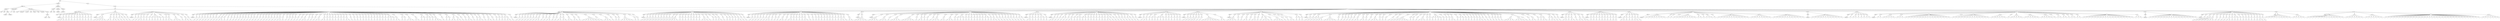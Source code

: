 digraph Tree {
	"t0" [label = "TEI"];
	"t1" [label = "teiHeader"];
	"t2" [label = "fileDesc"];
	"t3" [label = "titleStmt"];
	"t4" [label = "title"];
	"t5" [label = "title"];
	"t6" [label = "author"];
	"t7" [label = "surname"];
	"t8" [label = "forename"];
	"t9" [label = "publicationStmt"];
	"t10" [label = "p"];
	"t11" [label = "idno"];
	"t12" [label = "sourceDesc"];
	"t13" [label = "genre"];
	"t14" [label = "inspiration"];
	"t15" [label = "structure"];
	"t16" [label = "type"];
	"t17" [label = "periode"];
	"t18" [label = "taille"];
	"t19" [label = "permalien"];
	"t20" [label = "sources"];
	"t21" [label = "source"];
	"t22" [label = "author"];
	"t23" [label = "text"];
	"t24" [label = "profileDesc"];
	"t25" [label = "creation"];
	"t26" [label = "date"];
	"t27" [label = "date"];
	"t28" [label = "langUsage"];
	"t29" [label = "language"];
	"t30" [label = "textClass"];
	"t31" [label = "keywords"];
	"t32" [label = "term"];
	"t33" [label = "text"];
	"t34" [label = "body"];
	"t35" [label = "div1"];
	"t36" [label = "head"];
	"t37" [label = "div2"];
	"t38" [label = "head"];
	"t39" [label = "listPerson"];
	"t40" [label = "sp"];
	"t41" [label = "p"];
	"t42" [label = "s"];
	"t43" [label = "s"];
	"t44" [label = "s"];
	"t45" [label = "sp"];
	"t46" [label = "p"];
	"t47" [label = "s"];
	"t48" [label = "sp"];
	"t49" [label = "p"];
	"t50" [label = "s"];
	"t51" [label = "sp"];
	"t52" [label = "p"];
	"t53" [label = "s"];
	"t54" [label = "sp"];
	"t55" [label = "p"];
	"t56" [label = "s"];
	"t57" [label = "sp"];
	"t58" [label = "p"];
	"t59" [label = "s"];
	"t60" [label = "sp"];
	"t61" [label = "p"];
	"t62" [label = "s"];
	"t63" [label = "sp"];
	"t64" [label = "p"];
	"t65" [label = "s"];
	"t66" [label = "sp"];
	"t67" [label = "p"];
	"t68" [label = "s"];
	"t69" [label = "sp"];
	"t70" [label = "p"];
	"t71" [label = "s"];
	"t72" [label = "sp"];
	"t73" [label = "p"];
	"t74" [label = "s"];
	"t75" [label = "div2"];
	"t76" [label = "head"];
	"t77" [label = "listPerson"];
	"t78" [label = "sp"];
	"t79" [label = "p"];
	"t80" [label = "s"];
	"t81" [label = "p"];
	"t82" [label = "s"];
	"t83" [label = "s"];
	"t84" [label = "s"];
	"t85" [label = "s"];
	"t86" [label = "sp"];
	"t87" [label = "p"];
	"t88" [label = "s"];
	"t89" [label = "s"];
	"t90" [label = "sp"];
	"t91" [label = "p"];
	"t92" [label = "s"];
	"t93" [label = "s"];
	"t94" [label = "sp"];
	"t95" [label = "p"];
	"t96" [label = "s"];
	"t97" [label = "sp"];
	"t98" [label = "p"];
	"t99" [label = "s"];
	"t100" [label = "p"];
	"t101" [label = "s"];
	"t102" [label = "sp"];
	"t103" [label = "p"];
	"t104" [label = "s"];
	"t105" [label = "sp"];
	"t106" [label = "p"];
	"t107" [label = "s"];
	"t108" [label = "div2"];
	"t109" [label = "head"];
	"t110" [label = "listPerson"];
	"t111" [label = "sp"];
	"t112" [label = "p"];
	"t113" [label = "s"];
	"t114" [label = "sp"];
	"t115" [label = "p"];
	"t116" [label = "s"];
	"t117" [label = "sp"];
	"t118" [label = "p"];
	"t119" [label = "s"];
	"t120" [label = "s"];
	"t121" [label = "sp"];
	"t122" [label = "p"];
	"t123" [label = "s"];
	"t124" [label = "sp"];
	"t125" [label = "p"];
	"t126" [label = "s"];
	"t127" [label = "sp"];
	"t128" [label = "p"];
	"t129" [label = "s"];
	"t130" [label = "sp"];
	"t131" [label = "p"];
	"t132" [label = "s"];
	"t133" [label = "p"];
	"t134" [label = "s"];
	"t135" [label = "p"];
	"t136" [label = "s"];
	"t137" [label = "p"];
	"t138" [label = "s"];
	"t139" [label = "sp"];
	"t140" [label = "p"];
	"t141" [label = "s"];
	"t142" [label = "sp"];
	"t143" [label = "p"];
	"t144" [label = "s"];
	"t145" [label = "sp"];
	"t146" [label = "p"];
	"t147" [label = "s"];
	"t148" [label = "s"];
	"t149" [label = "sp"];
	"t150" [label = "p"];
	"t151" [label = "s"];
	"t152" [label = "s"];
	"t153" [label = "s"];
	"t154" [label = "sp"];
	"t155" [label = "p"];
	"t156" [label = "s"];
	"t157" [label = "sp"];
	"t158" [label = "p"];
	"t159" [label = "s"];
	"t160" [label = "s"];
	"t161" [label = "sp"];
	"t162" [label = "p"];
	"t163" [label = "s"];
	"t164" [label = "div2"];
	"t165" [label = "head"];
	"t166" [label = "listPerson"];
	"t167" [label = "sp"];
	"t168" [label = "p"];
	"t169" [label = "s"];
	"t170" [label = "sp"];
	"t171" [label = "p"];
	"t172" [label = "s"];
	"t173" [label = "sp"];
	"t174" [label = "p"];
	"t175" [label = "s"];
	"t176" [label = "sp"];
	"t177" [label = "p"];
	"t178" [label = "s"];
	"t179" [label = "sp"];
	"t180" [label = "p"];
	"t181" [label = "s"];
	"t182" [label = "sp"];
	"t183" [label = "p"];
	"t184" [label = "s"];
	"t185" [label = "sp"];
	"t186" [label = "p"];
	"t187" [label = "s"];
	"t188" [label = "sp"];
	"t189" [label = "p"];
	"t190" [label = "s"];
	"t191" [label = "sp"];
	"t192" [label = "p"];
	"t193" [label = "s"];
	"t194" [label = "sp"];
	"t195" [label = "p"];
	"t196" [label = "s"];
	"t197" [label = "s"];
	"t198" [label = "sp"];
	"t199" [label = "p"];
	"t200" [label = "s"];
	"t201" [label = "sp"];
	"t202" [label = "p"];
	"t203" [label = "s"];
	"t204" [label = "sp"];
	"t205" [label = "p"];
	"t206" [label = "s"];
	"t207" [label = "sp"];
	"t208" [label = "p"];
	"t209" [label = "s"];
	"t210" [label = "sp"];
	"t211" [label = "p"];
	"t212" [label = "s"];
	"t213" [label = "sp"];
	"t214" [label = "p"];
	"t215" [label = "s"];
	"t216" [label = "sp"];
	"t217" [label = "p"];
	"t218" [label = "s"];
	"t219" [label = "sp"];
	"t220" [label = "p"];
	"t221" [label = "s"];
	"t222" [label = "sp"];
	"t223" [label = "p"];
	"t224" [label = "s"];
	"t225" [label = "sp"];
	"t226" [label = "p"];
	"t227" [label = "s"];
	"t228" [label = "sp"];
	"t229" [label = "p"];
	"t230" [label = "s"];
	"t231" [label = "sp"];
	"t232" [label = "p"];
	"t233" [label = "s"];
	"t234" [label = "sp"];
	"t235" [label = "p"];
	"t236" [label = "s"];
	"t237" [label = "sp"];
	"t238" [label = "p"];
	"t239" [label = "s"];
	"t240" [label = "sp"];
	"t241" [label = "p"];
	"t242" [label = "s"];
	"t243" [label = "sp"];
	"t244" [label = "p"];
	"t245" [label = "s"];
	"t246" [label = "sp"];
	"t247" [label = "p"];
	"t248" [label = "s"];
	"t249" [label = "sp"];
	"t250" [label = "p"];
	"t251" [label = "s"];
	"t252" [label = "sp"];
	"t253" [label = "p"];
	"t254" [label = "s"];
	"t255" [label = "sp"];
	"t256" [label = "p"];
	"t257" [label = "s"];
	"t258" [label = "s"];
	"t259" [label = "sp"];
	"t260" [label = "p"];
	"t261" [label = "s"];
	"t262" [label = "sp"];
	"t263" [label = "p"];
	"t264" [label = "s"];
	"t265" [label = "sp"];
	"t266" [label = "p"];
	"t267" [label = "s"];
	"t268" [label = "sp"];
	"t269" [label = "p"];
	"t270" [label = "s"];
	"t271" [label = "sp"];
	"t272" [label = "p"];
	"t273" [label = "s"];
	"t274" [label = "sp"];
	"t275" [label = "p"];
	"t276" [label = "s"];
	"t277" [label = "sp"];
	"t278" [label = "p"];
	"t279" [label = "s"];
	"t280" [label = "sp"];
	"t281" [label = "p"];
	"t282" [label = "s"];
	"t283" [label = "s"];
	"t284" [label = "sp"];
	"t285" [label = "p"];
	"t286" [label = "s"];
	"t287" [label = "sp"];
	"t288" [label = "p"];
	"t289" [label = "s"];
	"t290" [label = "sp"];
	"t291" [label = "p"];
	"t292" [label = "s"];
	"t293" [label = "sp"];
	"t294" [label = "p"];
	"t295" [label = "s"];
	"t296" [label = "s"];
	"t297" [label = "sp"];
	"t298" [label = "p"];
	"t299" [label = "s"];
	"t300" [label = "s"];
	"t301" [label = "sp"];
	"t302" [label = "p"];
	"t303" [label = "s"];
	"t304" [label = "sp"];
	"t305" [label = "p"];
	"t306" [label = "s"];
	"t307" [label = "sp"];
	"t308" [label = "p"];
	"t309" [label = "s"];
	"t310" [label = "sp"];
	"t311" [label = "p"];
	"t312" [label = "s"];
	"t313" [label = "sp"];
	"t314" [label = "p"];
	"t315" [label = "s"];
	"t316" [label = "sp"];
	"t317" [label = "p"];
	"t318" [label = "s"];
	"t319" [label = "sp"];
	"t320" [label = "p"];
	"t321" [label = "s"];
	"t322" [label = "sp"];
	"t323" [label = "p"];
	"t324" [label = "s"];
	"t325" [label = "s"];
	"t326" [label = "sp"];
	"t327" [label = "p"];
	"t328" [label = "s"];
	"t329" [label = "sp"];
	"t330" [label = "p"];
	"t331" [label = "s"];
	"t332" [label = "sp"];
	"t333" [label = "p"];
	"t334" [label = "s"];
	"t335" [label = "sp"];
	"t336" [label = "p"];
	"t337" [label = "s"];
	"t338" [label = "sp"];
	"t339" [label = "p"];
	"t340" [label = "s"];
	"t341" [label = "sp"];
	"t342" [label = "p"];
	"t343" [label = "s"];
	"t344" [label = "sp"];
	"t345" [label = "p"];
	"t346" [label = "s"];
	"t347" [label = "sp"];
	"t348" [label = "p"];
	"t349" [label = "s"];
	"t350" [label = "sp"];
	"t351" [label = "p"];
	"t352" [label = "s"];
	"t353" [label = "sp"];
	"t354" [label = "p"];
	"t355" [label = "s"];
	"t356" [label = "sp"];
	"t357" [label = "p"];
	"t358" [label = "s"];
	"t359" [label = "sp"];
	"t360" [label = "p"];
	"t361" [label = "s"];
	"t362" [label = "sp"];
	"t363" [label = "p"];
	"t364" [label = "s"];
	"t365" [label = "sp"];
	"t366" [label = "p"];
	"t367" [label = "s"];
	"t368" [label = "p"];
	"t369" [label = "s"];
	"t370" [label = "p"];
	"t371" [label = "s"];
	"t372" [label = "sp"];
	"t373" [label = "p"];
	"t374" [label = "s"];
	"t375" [label = "s"];
	"t376" [label = "sp"];
	"t377" [label = "p"];
	"t378" [label = "s"];
	"t379" [label = "p"];
	"t380" [label = "s"];
	"t381" [label = "sp"];
	"t382" [label = "p"];
	"t383" [label = "s"];
	"t384" [label = "s"];
	"t385" [label = "s"];
	"t386" [label = "sp"];
	"t387" [label = "p"];
	"t388" [label = "s"];
	"t389" [label = "s"];
	"t390" [label = "sp"];
	"t391" [label = "p"];
	"t392" [label = "s"];
	"t393" [label = "p"];
	"t394" [label = "s"];
	"t395" [label = "sp"];
	"t396" [label = "p"];
	"t397" [label = "s"];
	"t398" [label = "p"];
	"t399" [label = "s"];
	"t400" [label = "sp"];
	"t401" [label = "p"];
	"t402" [label = "s"];
	"t403" [label = "sp"];
	"t404" [label = "p"];
	"t405" [label = "s"];
	"t406" [label = "s"];
	"t407" [label = "s"];
	"t408" [label = "sp"];
	"t409" [label = "p"];
	"t410" [label = "s"];
	"t411" [label = "sp"];
	"t412" [label = "p"];
	"t413" [label = "s"];
	"t414" [label = "p"];
	"t415" [label = "s"];
	"t416" [label = "sp"];
	"t417" [label = "p"];
	"t418" [label = "s"];
	"t419" [label = "s"];
	"t420" [label = "p"];
	"t421" [label = "s"];
	"t422" [label = "s"];
	"t423" [label = "sp"];
	"t424" [label = "p"];
	"t425" [label = "s"];
	"t426" [label = "sp"];
	"t427" [label = "p"];
	"t428" [label = "s"];
	"t429" [label = "sp"];
	"t430" [label = "p"];
	"t431" [label = "s"];
	"t432" [label = "s"];
	"t433" [label = "sp"];
	"t434" [label = "p"];
	"t435" [label = "s"];
	"t436" [label = "sp"];
	"t437" [label = "p"];
	"t438" [label = "s"];
	"t439" [label = "sp"];
	"t440" [label = "p"];
	"t441" [label = "s"];
	"t442" [label = "s"];
	"t443" [label = "sp"];
	"t444" [label = "p"];
	"t445" [label = "s"];
	"t446" [label = "sp"];
	"t447" [label = "p"];
	"t448" [label = "s"];
	"t449" [label = "s"];
	"t450" [label = "sp"];
	"t451" [label = "p"];
	"t452" [label = "s"];
	"t453" [label = "sp"];
	"t454" [label = "p"];
	"t455" [label = "s"];
	"t456" [label = "sp"];
	"t457" [label = "p"];
	"t458" [label = "s"];
	"t459" [label = "sp"];
	"t460" [label = "p"];
	"t461" [label = "s"];
	"t462" [label = "sp"];
	"t463" [label = "p"];
	"t464" [label = "s"];
	"t465" [label = "p"];
	"t466" [label = "s"];
	"t467" [label = "s"];
	"t468" [label = "sp"];
	"t469" [label = "p"];
	"t470" [label = "s"];
	"t471" [label = "div1"];
	"t472" [label = "head"];
	"t473" [label = "div2"];
	"t474" [label = "head"];
	"t475" [label = "listPerson"];
	"t476" [label = "sp"];
	"t477" [label = "p"];
	"t478" [label = "s"];
	"t479" [label = "sp"];
	"t480" [label = "p"];
	"t481" [label = "s"];
	"t482" [label = "sp"];
	"t483" [label = "p"];
	"t484" [label = "s"];
	"t485" [label = "sp"];
	"t486" [label = "p"];
	"t487" [label = "s"];
	"t488" [label = "sp"];
	"t489" [label = "p"];
	"t490" [label = "s"];
	"t491" [label = "sp"];
	"t492" [label = "p"];
	"t493" [label = "s"];
	"t494" [label = "sp"];
	"t495" [label = "p"];
	"t496" [label = "s"];
	"t497" [label = "sp"];
	"t498" [label = "p"];
	"t499" [label = "s"];
	"t500" [label = "s"];
	"t501" [label = "sp"];
	"t502" [label = "p"];
	"t503" [label = "s"];
	"t504" [label = "sp"];
	"t505" [label = "p"];
	"t506" [label = "s"];
	"t507" [label = "sp"];
	"t508" [label = "p"];
	"t509" [label = "s"];
	"t510" [label = "s"];
	"t511" [label = "sp"];
	"t512" [label = "p"];
	"t513" [label = "s"];
	"t514" [label = "sp"];
	"t515" [label = "p"];
	"t516" [label = "s"];
	"t517" [label = "sp"];
	"t518" [label = "p"];
	"t519" [label = "s"];
	"t520" [label = "s"];
	"t521" [label = "sp"];
	"t522" [label = "p"];
	"t523" [label = "s"];
	"t524" [label = "s"];
	"t525" [label = "sp"];
	"t526" [label = "p"];
	"t527" [label = "s"];
	"t528" [label = "s"];
	"t529" [label = "sp"];
	"t530" [label = "p"];
	"t531" [label = "s"];
	"t532" [label = "s"];
	"t533" [label = "sp"];
	"t534" [label = "p"];
	"t535" [label = "s"];
	"t536" [label = "sp"];
	"t537" [label = "p"];
	"t538" [label = "s"];
	"t539" [label = "s"];
	"t540" [label = "s"];
	"t541" [label = "s"];
	"t542" [label = "s"];
	"t543" [label = "s"];
	"t544" [label = "s"];
	"t545" [label = "sp"];
	"t546" [label = "p"];
	"t547" [label = "s"];
	"t548" [label = "sp"];
	"t549" [label = "p"];
	"t550" [label = "s"];
	"t551" [label = "s"];
	"t552" [label = "s"];
	"t553" [label = "sp"];
	"t554" [label = "p"];
	"t555" [label = "s"];
	"t556" [label = "sp"];
	"t557" [label = "p"];
	"t558" [label = "s"];
	"t559" [label = "sp"];
	"t560" [label = "p"];
	"t561" [label = "s"];
	"t562" [label = "sp"];
	"t563" [label = "p"];
	"t564" [label = "s"];
	"t565" [label = "s"];
	"t566" [label = "s"];
	"t567" [label = "s"];
	"t568" [label = "s"];
	"t569" [label = "sp"];
	"t570" [label = "p"];
	"t571" [label = "s"];
	"t572" [label = "sp"];
	"t573" [label = "p"];
	"t574" [label = "s"];
	"t575" [label = "div2"];
	"t576" [label = "head"];
	"t577" [label = "listPerson"];
	"t578" [label = "sp"];
	"t579" [label = "p"];
	"t580" [label = "s"];
	"t581" [label = "sp"];
	"t582" [label = "p"];
	"t583" [label = "s"];
	"t584" [label = "sp"];
	"t585" [label = "p"];
	"t586" [label = "s"];
	"t587" [label = "sp"];
	"t588" [label = "p"];
	"t589" [label = "s"];
	"t590" [label = "sp"];
	"t591" [label = "p"];
	"t592" [label = "s"];
	"t593" [label = "sp"];
	"t594" [label = "p"];
	"t595" [label = "s"];
	"t596" [label = "sp"];
	"t597" [label = "p"];
	"t598" [label = "s"];
	"t599" [label = "sp"];
	"t600" [label = "p"];
	"t601" [label = "s"];
	"t602" [label = "sp"];
	"t603" [label = "p"];
	"t604" [label = "s"];
	"t605" [label = "sp"];
	"t606" [label = "p"];
	"t607" [label = "s"];
	"t608" [label = "sp"];
	"t609" [label = "p"];
	"t610" [label = "s"];
	"t611" [label = "s"];
	"t612" [label = "s"];
	"t613" [label = "s"];
	"t614" [label = "sp"];
	"t615" [label = "p"];
	"t616" [label = "s"];
	"t617" [label = "sp"];
	"t618" [label = "p"];
	"t619" [label = "s"];
	"t620" [label = "sp"];
	"t621" [label = "p"];
	"t622" [label = "s"];
	"t623" [label = "sp"];
	"t624" [label = "p"];
	"t625" [label = "s"];
	"t626" [label = "sp"];
	"t627" [label = "p"];
	"t628" [label = "s"];
	"t629" [label = "sp"];
	"t630" [label = "p"];
	"t631" [label = "s"];
	"t632" [label = "sp"];
	"t633" [label = "p"];
	"t634" [label = "s"];
	"t635" [label = "sp"];
	"t636" [label = "p"];
	"t637" [label = "s"];
	"t638" [label = "sp"];
	"t639" [label = "p"];
	"t640" [label = "s"];
	"t641" [label = "s"];
	"t642" [label = "s"];
	"t643" [label = "sp"];
	"t644" [label = "p"];
	"t645" [label = "s"];
	"t646" [label = "sp"];
	"t647" [label = "p"];
	"t648" [label = "s"];
	"t649" [label = "sp"];
	"t650" [label = "p"];
	"t651" [label = "s"];
	"t652" [label = "sp"];
	"t653" [label = "p"];
	"t654" [label = "s"];
	"t655" [label = "s"];
	"t656" [label = "sp"];
	"t657" [label = "p"];
	"t658" [label = "s"];
	"t659" [label = "sp"];
	"t660" [label = "p"];
	"t661" [label = "s"];
	"t662" [label = "sp"];
	"t663" [label = "p"];
	"t664" [label = "s"];
	"t665" [label = "sp"];
	"t666" [label = "p"];
	"t667" [label = "s"];
	"t668" [label = "sp"];
	"t669" [label = "p"];
	"t670" [label = "s"];
	"t671" [label = "sp"];
	"t672" [label = "p"];
	"t673" [label = "s"];
	"t674" [label = "s"];
	"t675" [label = "sp"];
	"t676" [label = "p"];
	"t677" [label = "s"];
	"t678" [label = "sp"];
	"t679" [label = "p"];
	"t680" [label = "s"];
	"t681" [label = "div2"];
	"t682" [label = "head"];
	"t683" [label = "listPerson"];
	"t684" [label = "sp"];
	"t685" [label = "p"];
	"t686" [label = "s"];
	"t687" [label = "sp"];
	"t688" [label = "p"];
	"t689" [label = "s"];
	"t690" [label = "sp"];
	"t691" [label = "p"];
	"t692" [label = "s"];
	"t693" [label = "sp"];
	"t694" [label = "p"];
	"t695" [label = "s"];
	"t696" [label = "sp"];
	"t697" [label = "p"];
	"t698" [label = "s"];
	"t699" [label = "sp"];
	"t700" [label = "p"];
	"t701" [label = "s"];
	"t702" [label = "sp"];
	"t703" [label = "p"];
	"t704" [label = "s"];
	"t705" [label = "s"];
	"t706" [label = "sp"];
	"t707" [label = "p"];
	"t708" [label = "s"];
	"t709" [label = "sp"];
	"t710" [label = "p"];
	"t711" [label = "s"];
	"t712" [label = "sp"];
	"t713" [label = "p"];
	"t714" [label = "s"];
	"t715" [label = "sp"];
	"t716" [label = "p"];
	"t717" [label = "s"];
	"t718" [label = "s"];
	"t719" [label = "sp"];
	"t720" [label = "p"];
	"t721" [label = "s"];
	"t722" [label = "sp"];
	"t723" [label = "p"];
	"t724" [label = "s"];
	"t725" [label = "s"];
	"t726" [label = "sp"];
	"t727" [label = "p"];
	"t728" [label = "s"];
	"t729" [label = "sp"];
	"t730" [label = "p"];
	"t731" [label = "s"];
	"t732" [label = "sp"];
	"t733" [label = "p"];
	"t734" [label = "s"];
	"t735" [label = "sp"];
	"t736" [label = "p"];
	"t737" [label = "s"];
	"t738" [label = "sp"];
	"t739" [label = "p"];
	"t740" [label = "s"];
	"t741" [label = "s"];
	"t742" [label = "sp"];
	"t743" [label = "p"];
	"t744" [label = "s"];
	"t745" [label = "sp"];
	"t746" [label = "p"];
	"t747" [label = "s"];
	"t748" [label = "sp"];
	"t749" [label = "p"];
	"t750" [label = "s"];
	"t751" [label = "sp"];
	"t752" [label = "p"];
	"t753" [label = "s"];
	"t754" [label = "sp"];
	"t755" [label = "p"];
	"t756" [label = "s"];
	"t757" [label = "sp"];
	"t758" [label = "p"];
	"t759" [label = "s"];
	"t760" [label = "sp"];
	"t761" [label = "p"];
	"t762" [label = "s"];
	"t763" [label = "sp"];
	"t764" [label = "p"];
	"t765" [label = "s"];
	"t766" [label = "sp"];
	"t767" [label = "p"];
	"t768" [label = "s"];
	"t769" [label = "sp"];
	"t770" [label = "p"];
	"t771" [label = "s"];
	"t772" [label = "sp"];
	"t773" [label = "p"];
	"t774" [label = "s"];
	"t775" [label = "sp"];
	"t776" [label = "p"];
	"t777" [label = "s"];
	"t778" [label = "s"];
	"t779" [label = "sp"];
	"t780" [label = "p"];
	"t781" [label = "s"];
	"t782" [label = "sp"];
	"t783" [label = "p"];
	"t784" [label = "s"];
	"t785" [label = "s"];
	"t786" [label = "div2"];
	"t787" [label = "head"];
	"t788" [label = "listPerson"];
	"t789" [label = "sp"];
	"t790" [label = "p"];
	"t791" [label = "s"];
	"t792" [label = "s"];
	"t793" [label = "s"];
	"t794" [label = "s"];
	"t795" [label = "s"];
	"t796" [label = "div2"];
	"t797" [label = "head"];
	"t798" [label = "listPerson"];
	"t799" [label = "sp"];
	"t800" [label = "p"];
	"t801" [label = "s"];
	"t802" [label = "s"];
	"t803" [label = "s"];
	"t804" [label = "s"];
	"t805" [label = "sp"];
	"t806" [label = "p"];
	"t807" [label = "s"];
	"t808" [label = "s"];
	"t809" [label = "s"];
	"t810" [label = "sp"];
	"t811" [label = "p"];
	"t812" [label = "s"];
	"t813" [label = "sp"];
	"t814" [label = "p"];
	"t815" [label = "s"];
	"t816" [label = "s"];
	"t817" [label = "s"];
	"t818" [label = "s"];
	"t819" [label = "sp"];
	"t820" [label = "p"];
	"t821" [label = "s"];
	"t822" [label = "s"];
	"t823" [label = "s"];
	"t824" [label = "s"];
	"t825" [label = "s"];
	"t826" [label = "sp"];
	"t827" [label = "p"];
	"t828" [label = "s"];
	"t829" [label = "sp"];
	"t830" [label = "p"];
	"t831" [label = "s"];
	"t832" [label = "s"];
	"t833" [label = "sp"];
	"t834" [label = "p"];
	"t835" [label = "s"];
	"t836" [label = "sp"];
	"t837" [label = "p"];
	"t838" [label = "s"];
	"t839" [label = "sp"];
	"t840" [label = "p"];
	"t841" [label = "s"];
	"t842" [label = "sp"];
	"t843" [label = "p"];
	"t844" [label = "s"];
	"t845" [label = "s"];
	"t846" [label = "s"];
	"t847" [label = "sp"];
	"t848" [label = "p"];
	"t849" [label = "s"];
	"t850" [label = "s"];
	"t851" [label = "sp"];
	"t852" [label = "p"];
	"t853" [label = "s"];
	"t854" [label = "s"];
	"t855" [label = "s"];
	"t856" [label = "sp"];
	"t857" [label = "p"];
	"t858" [label = "s"];
	"t859" [label = "sp"];
	"t860" [label = "p"];
	"t861" [label = "s"];
	"t862" [label = "p"];
	"t863" [label = "s"];
	"t864" [label = "p"];
	"t865" [label = "s"];
	"t866" [label = "sp"];
	"t867" [label = "p"];
	"t868" [label = "s"];
	"t869" [label = "sp"];
	"t870" [label = "p"];
	"t871" [label = "s"];
	"t872" [label = "sp"];
	"t873" [label = "p"];
	"t874" [label = "s"];
	"t875" [label = "sp"];
	"t876" [label = "p"];
	"t877" [label = "s"];
	"t878" [label = "sp"];
	"t879" [label = "p"];
	"t880" [label = "s"];
	"t881" [label = "sp"];
	"t882" [label = "p"];
	"t883" [label = "s"];
	"t884" [label = "sp"];
	"t885" [label = "p"];
	"t886" [label = "s"];
	"t887" [label = "sp"];
	"t888" [label = "p"];
	"t889" [label = "s"];
	"t890" [label = "p"];
	"t891" [label = "s"];
	"t892" [label = "sp"];
	"t893" [label = "p"];
	"t894" [label = "s"];
	"t895" [label = "sp"];
	"t896" [label = "p"];
	"t897" [label = "s"];
	"t898" [label = "s"];
	"t899" [label = "sp"];
	"t900" [label = "p"];
	"t901" [label = "s"];
	"t902" [label = "sp"];
	"t903" [label = "p"];
	"t904" [label = "s"];
	"t905" [label = "sp"];
	"t906" [label = "p"];
	"t907" [label = "s"];
	"t908" [label = "sp"];
	"t909" [label = "p"];
	"t910" [label = "s"];
	"t911" [label = "sp"];
	"t912" [label = "p"];
	"t913" [label = "s"];
	"t914" [label = "sp"];
	"t915" [label = "p"];
	"t916" [label = "s"];
	"t917" [label = "sp"];
	"t918" [label = "p"];
	"t919" [label = "s"];
	"t920" [label = "sp"];
	"t921" [label = "p"];
	"t922" [label = "s"];
	"t923" [label = "sp"];
	"t924" [label = "p"];
	"t925" [label = "s"];
	"t926" [label = "p"];
	"t927" [label = "s"];
	"t928" [label = "div2"];
	"t929" [label = "head"];
	"t930" [label = "listPerson"];
	"t931" [label = "sp"];
	"t932" [label = "p"];
	"t933" [label = "s"];
	"t934" [label = "s"];
	"t935" [label = "sp"];
	"t936" [label = "p"];
	"t937" [label = "s"];
	"t938" [label = "sp"];
	"t939" [label = "p"];
	"t940" [label = "s"];
	"t941" [label = "sp"];
	"t942" [label = "p"];
	"t943" [label = "s"];
	"t944" [label = "sp"];
	"t945" [label = "p"];
	"t946" [label = "s"];
	"t947" [label = "p"];
	"t948" [label = "s"];
	"t949" [label = "sp"];
	"t950" [label = "p"];
	"t951" [label = "s"];
	"t952" [label = "div2"];
	"t953" [label = "head"];
	"t954" [label = "listPerson"];
	"t955" [label = "sp"];
	"t956" [label = "p"];
	"t957" [label = "s"];
	"t958" [label = "s"];
	"t959" [label = "sp"];
	"t960" [label = "p"];
	"t961" [label = "s"];
	"t962" [label = "sp"];
	"t963" [label = "p"];
	"t964" [label = "s"];
	"t965" [label = "sp"];
	"t966" [label = "p"];
	"t967" [label = "s"];
	"t968" [label = "p"];
	"t969" [label = "s"];
	"t970" [label = "sp"];
	"t971" [label = "p"];
	"t972" [label = "s"];
	"t973" [label = "sp"];
	"t974" [label = "p"];
	"t975" [label = "s"];
	"t976" [label = "s"];
	"t977" [label = "sp"];
	"t978" [label = "p"];
	"t979" [label = "s"];
	"t980" [label = "sp"];
	"t981" [label = "p"];
	"t982" [label = "s"];
	"t983" [label = "p"];
	"t984" [label = "s"];
	"t985" [label = "sp"];
	"t986" [label = "p"];
	"t987" [label = "s"];
	"t988" [label = "p"];
	"t989" [label = "s"];
	"t990" [label = "sp"];
	"t991" [label = "p"];
	"t992" [label = "s"];
	"t993" [label = "sp"];
	"t994" [label = "p"];
	"t995" [label = "s"];
	"t996" [label = "sp"];
	"t997" [label = "p"];
	"t998" [label = "s"];
	"t999" [label = "sp"];
	"t1000" [label = "p"];
	"t1001" [label = "s"];
	"t1002" [label = "sp"];
	"t1003" [label = "p"];
	"t1004" [label = "s"];
	"t1005" [label = "sp"];
	"t1006" [label = "p"];
	"t1007" [label = "s"];
	"t1008" [label = "sp"];
	"t1009" [label = "p"];
	"t1010" [label = "s"];
	"t1011" [label = "sp"];
	"t1012" [label = "p"];
	"t1013" [label = "s"];
	"t1014" [label = "s"];
	"t1015" [label = "p"];
	"t1016" [label = "s"];
	"t1017" [label = "sp"];
	"t1018" [label = "p"];
	"t1019" [label = "s"];
	"t1020" [label = "sp"];
	"t1021" [label = "p"];
	"t1022" [label = "s"];
	"t1023" [label = "sp"];
	"t1024" [label = "p"];
	"t1025" [label = "s"];
	"t1026" [label = "sp"];
	"t1027" [label = "p"];
	"t1028" [label = "s"];
	"t1029" [label = "sp"];
	"t1030" [label = "p"];
	"t1031" [label = "s"];
	"t1032" [label = "sp"];
	"t1033" [label = "p"];
	"t1034" [label = "s"];
	"t1035" [label = "p"];
	"t1036" [label = "s"];
	"t1037" [label = "sp"];
	"t1038" [label = "p"];
	"t1039" [label = "s"];
	"t1040" [label = "sp"];
	"t1041" [label = "p"];
	"t1042" [label = "s"];
	"t1043" [label = "div2"];
	"t1044" [label = "head"];
	"t1045" [label = "listPerson"];
	"t1046" [label = "sp"];
	"t1047" [label = "p"];
	"t1048" [label = "s"];
	"t1049" [label = "sp"];
	"t1050" [label = "p"];
	"t1051" [label = "s"];
	"t1052" [label = "s"];
	"t1053" [label = "sp"];
	"t1054" [label = "p"];
	"t1055" [label = "s"];
	"t1056" [label = "sp"];
	"t1057" [label = "p"];
	"t1058" [label = "s"];
	"t1059" [label = "p"];
	"t1060" [label = "s"];
	"t1061" [label = "sp"];
	"t1062" [label = "p"];
	"t1063" [label = "s"];
	"t1064" [label = "p"];
	"t1065" [label = "s"];
	"t1066" [label = "p"];
	"t1067" [label = "s"];
	"t1068" [label = "sp"];
	"t1069" [label = "p"];
	"t1070" [label = "s"];
	"t1071" [label = "sp"];
	"t1072" [label = "p"];
	"t1073" [label = "s"];
	"t1074" [label = "sp"];
	"t1075" [label = "p"];
	"t1076" [label = "s"];
	"t1077" [label = "sp"];
	"t1078" [label = "p"];
	"t1079" [label = "s"];
	"t1080" [label = "sp"];
	"t1081" [label = "p"];
	"t1082" [label = "s"];
	"t1083" [label = "sp"];
	"t1084" [label = "p"];
	"t1085" [label = "s"];
	"t1086" [label = "div2"];
	"t1087" [label = "head"];
	"t1088" [label = "listPerson"];
	"t1089" [label = "sp"];
	"t1090" [label = "p"];
	"t1091" [label = "s"];
	"t1092" [label = "sp"];
	"t1093" [label = "p"];
	"t1094" [label = "s"];
	"t1095" [label = "sp"];
	"t1096" [label = "p"];
	"t1097" [label = "s"];
	"t1098" [label = "sp"];
	"t1099" [label = "p"];
	"t1100" [label = "s"];
	"t1101" [label = "s"];
	"t1102" [label = "sp"];
	"t1103" [label = "p"];
	"t1104" [label = "s"];
	"t1105" [label = "sp"];
	"t1106" [label = "p"];
	"t1107" [label = "s"];
	"t1108" [label = "sp"];
	"t1109" [label = "p"];
	"t1110" [label = "s"];
	"t1111" [label = "s"];
	"t1112" [label = "s"];
	"t1113" [label = "s"];
	"t1114" [label = "s"];
	"t1115" [label = "s"];
	"t1116" [label = "s"];
	"t1117" [label = "sp"];
	"t1118" [label = "p"];
	"t1119" [label = "s"];
	"t1120" [label = "s"];
	"t1121" [label = "div2"];
	"t1122" [label = "head"];
	"t1123" [label = "listPerson"];
	"t1124" [label = "sp"];
	"t1125" [label = "p"];
	"t1126" [label = "s"];
	"t1127" [label = "s"];
	"t1128" [label = "s"];
	"t1129" [label = "s"];
	"t1130" [label = "sp"];
	"t1131" [label = "p"];
	"t1132" [label = "s"];
	"t1133" [label = "sp"];
	"t1134" [label = "p"];
	"t1135" [label = "s"];
	"t1136" [label = "sp"];
	"t1137" [label = "p"];
	"t1138" [label = "s"];
	"t1139" [label = "s"];
	"t1140" [label = "sp"];
	"t1141" [label = "p"];
	"t1142" [label = "s"];
	"t1143" [label = "sp"];
	"t1144" [label = "p"];
	"t1145" [label = "s"];
	"t1146" [label = "s"];
	"t1147" [label = "sp"];
	"t1148" [label = "p"];
	"t1149" [label = "s"];
	"t1150" [label = "sp"];
	"t1151" [label = "p"];
	"t1152" [label = "s"];
	"t1153" [label = "p"];
	"t1154" [label = "s"];
	"t1155" [label = "s"];
	"t1156" [label = "s"];
	"t1157" [label = "p"];
	"t1158" [label = "s"];
	"t1159" [label = "sp"];
	"t1160" [label = "p"];
	"t1161" [label = "s"];
	"t1162" [label = "s"];
	"t1163" [label = "s"];
	"t1164" [label = "s"];
	"t1165" [label = "sp"];
	"t1166" [label = "p"];
	"t1167" [label = "s"];
	"t1168" [label = "sp"];
	"t1169" [label = "p"];
	"t1170" [label = "s"];
	"t1171" [label = "sp"];
	"t1172" [label = "p"];
	"t1173" [label = "s"];
	"t1174" [label = "s"];
	"t1175" [label = "sp"];
	"t1176" [label = "p"];
	"t1177" [label = "s"];
	"t1178" [label = "p"];
	"t1179" [label = "s"];
	"t1180" [label = "sp"];
	"t1181" [label = "p"];
	"t1182" [label = "s"];
	"t1183" [label = "div2"];
	"t1184" [label = "head"];
	"t1185" [label = "listPerson"];
	"t1186" [label = "sp"];
	"t1187" [label = "p"];
	"t1188" [label = "s"];
	"t1189" [label = "sp"];
	"t1190" [label = "p"];
	"t1191" [label = "s"];
	"t1192" [label = "sp"];
	"t1193" [label = "p"];
	"t1194" [label = "s"];
	"t1195" [label = "p"];
	"t1196" [label = "s"];
	"t1197" [label = "sp"];
	"t1198" [label = "p"];
	"t1199" [label = "s"];
	"t1200" [label = "s"];
	"t1201" [label = "s"];
	"t1202" [label = "p"];
	"t1203" [label = "s"];
	"t1204" [label = "s"];
	"t1205" [label = "s"];
	"t1206" [label = "s"];
	"t1207" [label = "s"];
	"t1208" [label = "sp"];
	"t1209" [label = "p"];
	"t1210" [label = "s"];
	"t1211" [label = "sp"];
	"t1212" [label = "p"];
	"t1213" [label = "s"];
	"t1214" [label = "sp"];
	"t1215" [label = "p"];
	"t1216" [label = "s"];
	"t1217" [label = "sp"];
	"t1218" [label = "p"];
	"t1219" [label = "s"];
	"t1220" [label = "sp"];
	"t1221" [label = "p"];
	"t1222" [label = "s"];
	"t1223" [label = "sp"];
	"t1224" [label = "p"];
	"t1225" [label = "s"];
	"t1226" [label = "sp"];
	"t1227" [label = "p"];
	"t1228" [label = "s"];
	"t1229" [label = "s"];
	"t1230" [label = "sp"];
	"t1231" [label = "p"];
	"t1232" [label = "s"];
	"t1233" [label = "s"];
	"t1234" [label = "sp"];
	"t1235" [label = "p"];
	"t1236" [label = "s"];
	"t1237" [label = "sp"];
	"t1238" [label = "p"];
	"t1239" [label = "s"];
	"t1240" [label = "sp"];
	"t1241" [label = "p"];
	"t1242" [label = "s"];
	"t1243" [label = "s"];
	"t1244" [label = "s"];
	"t1245" [label = "sp"];
	"t1246" [label = "p"];
	"t1247" [label = "s"];
	"t1248" [label = "sp"];
	"t1249" [label = "p"];
	"t1250" [label = "s"];
	"t1251" [label = "sp"];
	"t1252" [label = "p"];
	"t1253" [label = "s"];
	"t1254" [label = "sp"];
	"t1255" [label = "p"];
	"t1256" [label = "s"];
	"t1257" [label = "sp"];
	"t1258" [label = "p"];
	"t1259" [label = "s"];
	"t1260" [label = "sp"];
	"t1261" [label = "p"];
	"t1262" [label = "s"];
	"t1263" [label = "s"];
	"t1264" [label = "s"];
	"t1265" [label = "s"];
	"t1266" [label = "s"];
	"t1267" [label = "s"];
	"t1268" [label = "sp"];
	"t1269" [label = "p"];
	"t1270" [label = "s"];
	"t1271" [label = "sp"];
	"t1272" [label = "p"];
	"t1273" [label = "s"];
	"t1274" [label = "sp"];
	"t1275" [label = "p"];
	"t1276" [label = "s"];
	"t1277" [label = "sp"];
	"t1278" [label = "p"];
	"t1279" [label = "s"];
	"t1280" [label = "s"];
	"t1281" [label = "s"];
	"t1282" [label = "sp"];
	"t1283" [label = "p"];
	"t1284" [label = "s"];
	"t1285" [label = "sp"];
	"t1286" [label = "p"];
	"t1287" [label = "s"];
	"t1288" [label = "sp"];
	"t1289" [label = "p"];
	"t1290" [label = "s"];
	"t1291" [label = "p"];
	"t1292" [label = "s"];
	"t1293" [label = "p"];
	"t1294" [label = "s"];
	"t1295" [label = "p"];
	"t1296" [label = "s"];
	"t1297" [label = "sp"];
	"t1298" [label = "p"];
	"t1299" [label = "s"];
	"t1300" [label = "sp"];
	"t1301" [label = "p"];
	"t1302" [label = "s"];
	"t1303" [label = "sp"];
	"t1304" [label = "p"];
	"t1305" [label = "s"];
	"t1306" [label = "sp"];
	"t1307" [label = "p"];
	"t1308" [label = "s"];
	"t1309" [label = "s"];
	"t1310" [label = "sp"];
	"t1311" [label = "p"];
	"t1312" [label = "s"];
	"t1313" [label = "sp"];
	"t1314" [label = "p"];
	"t1315" [label = "s"];
	"t1316" [label = "p"];
	"t1317" [label = "s"];
	"t1318" [label = "sp"];
	"t1319" [label = "p"];
	"t1320" [label = "s"];
	"t1321" [label = "sp"];
	"t1322" [label = "p"];
	"t1323" [label = "s"];
	"t1324" [label = "sp"];
	"t1325" [label = "p"];
	"t1326" [label = "s"];
	"t1327" [label = "sp"];
	"t1328" [label = "p"];
	"t1329" [label = "s"];
	"t1330" [label = "sp"];
	"t1331" [label = "p"];
	"t1332" [label = "s"];
	"t1333" [label = "sp"];
	"t1334" [label = "p"];
	"t1335" [label = "s"];
	"t1336" [label = "s"];
	"t1337" [label = "sp"];
	"t1338" [label = "p"];
	"t1339" [label = "s"];
	"t1340" [label = "sp"];
	"t1341" [label = "p"];
	"t1342" [label = "s"];
	"t1343" [label = "sp"];
	"t1344" [label = "p"];
	"t1345" [label = "s"];
	"t1346" [label = "sp"];
	"t1347" [label = "p"];
	"t1348" [label = "s"];
	"t1349" [label = "sp"];
	"t1350" [label = "p"];
	"t1351" [label = "s"];
	"t1352" [label = "sp"];
	"t1353" [label = "p"];
	"t1354" [label = "s"];
	"t1355" [label = "sp"];
	"t1356" [label = "p"];
	"t1357" [label = "s"];
	"t1358" [label = "sp"];
	"t1359" [label = "p"];
	"t1360" [label = "s"];
	"t1361" [label = "s"];
	"t1362" [label = "s"];
	"t1363" [label = "s"];
	"t1364" [label = "p"];
	"t1365" [label = "s"];
	"t1366" [label = "s"];
	"t1367" [label = "s"];
	"t1368" [label = "s"];
	"t1369" [label = "p"];
	"t1370" [label = "s"];
	"t1371" [label = "sp"];
	"t1372" [label = "p"];
	"t1373" [label = "s"];
	"t1374" [label = "sp"];
	"t1375" [label = "p"];
	"t1376" [label = "s"];
	"t1377" [label = "s"];
	"t1378" [label = "sp"];
	"t1379" [label = "p"];
	"t1380" [label = "s"];
	"t1381" [label = "sp"];
	"t1382" [label = "p"];
	"t1383" [label = "s"];
	"t1384" [label = "p"];
	"t1385" [label = "s"];
	"t1386" [label = "s"];
	"t1387" [label = "sp"];
	"t1388" [label = "p"];
	"t1389" [label = "s"];
	"t1390" [label = "p"];
	"t1391" [label = "s"];
	"t1392" [label = "s"];
	"t1393" [label = "sp"];
	"t1394" [label = "p"];
	"t1395" [label = "s"];
	"t1396" [label = "sp"];
	"t1397" [label = "p"];
	"t1398" [label = "s"];
	"t1399" [label = "div2"];
	"t1400" [label = "head"];
	"t1401" [label = "listPerson"];
	"t1402" [label = "sp"];
	"t1403" [label = "p"];
	"t1404" [label = "s"];
	"t1405" [label = "s"];
	"t1406" [label = "sp"];
	"t1407" [label = "p"];
	"t1408" [label = "s"];
	"t1409" [label = "sp"];
	"t1410" [label = "p"];
	"t1411" [label = "s"];
	"t1412" [label = "s"];
	"t1413" [label = "sp"];
	"t1414" [label = "p"];
	"t1415" [label = "s"];
	"t1416" [label = "sp"];
	"t1417" [label = "p"];
	"t1418" [label = "s"];
	"t1419" [label = "s"];
	"t1420" [label = "sp"];
	"t1421" [label = "p"];
	"t1422" [label = "s"];
	"t1423" [label = "s"];
	"t1424" [label = "div2"];
	"t1425" [label = "head"];
	"t1426" [label = "listPerson"];
	"t1427" [label = "sp"];
	"t1428" [label = "p"];
	"t1429" [label = "s"];
	"t1430" [label = "sp"];
	"t1431" [label = "p"];
	"t1432" [label = "s"];
	"t1433" [label = "sp"];
	"t1434" [label = "p"];
	"t1435" [label = "s"];
	"t1436" [label = "sp"];
	"t1437" [label = "p"];
	"t1438" [label = "s"];
	"t1439" [label = "sp"];
	"t1440" [label = "p"];
	"t1441" [label = "s"];
	"t1442" [label = "sp"];
	"t1443" [label = "p"];
	"t1444" [label = "s"];
	"t1445" [label = "sp"];
	"t1446" [label = "p"];
	"t1447" [label = "s"];
	"t1448" [label = "sp"];
	"t1449" [label = "p"];
	"t1450" [label = "s"];
	"t1451" [label = "sp"];
	"t1452" [label = "p"];
	"t1453" [label = "s"];
	"t1454" [label = "sp"];
	"t1455" [label = "p"];
	"t1456" [label = "s"];
	"t1457" [label = "div2"];
	"t1458" [label = "head"];
	"t1459" [label = "listPerson"];
	"t1460" [label = "sp"];
	"t1461" [label = "p"];
	"t1462" [label = "s"];
	"t1463" [label = "s"];
	"t1464" [label = "p"];
	"t1465" [label = "s"];
	"t1466" [label = "sp"];
	"t1467" [label = "p"];
	"t1468" [label = "s"];
	"t1469" [label = "sp"];
	"t1470" [label = "p"];
	"t1471" [label = "s"];
	"t1472" [label = "sp"];
	"t1473" [label = "p"];
	"t1474" [label = "s"];
	"t1475" [label = "s"];
	"t1476" [label = "sp"];
	"t1477" [label = "p"];
	"t1478" [label = "s"];
	"t1479" [label = "div2"];
	"t1480" [label = "head"];
	"t1481" [label = "listPerson"];
	"t1482" [label = "sp"];
	"t1483" [label = "l"];
	"t1484" [label = "l"];
	"t1485" [label = "l"];
	"t1486" [label = "l"];
	"t1487" [label = "l"];
	"t1488" [label = "l"];
	"t1489" [label = "l"];
	"t1490" [label = "l"];
	"t1491" [label = "sp"];
	"t1492" [label = "l"];
	"t1493" [label = "sp"];
	"t1494" [label = "l"];
	"t1495" [label = "sp"];
	"t1496" [label = "l"];
	"t1497" [label = "sp"];
	"t1498" [label = "l"];
	"t1499" [label = "l"];
	"t1500" [label = "l"];
	"t1501" [label = "l"];
	"t1502" [label = "l"];
	"t1503" [label = "l"];
	"t1504" [label = "l"];
	"t1505" [label = "l"];
	"t1506" [label = "sp"];
	"t1507" [label = "l"];
	"t1508" [label = "l"];
	"t1509" [label = "sp"];
	"t1510" [label = "l"];
	"t1511" [label = "sp"];
	"t1512" [label = "l"];
	"t1513" [label = "l"];
	"t1514" [label = "l"];
	"t1515" [label = "sp"];
	"t1516" [label = "l"];
	"t1517" [label = "sp"];
	"t1518" [label = "l"];
	"t1519" [label = "l"];
	"t1520" [label = "l"];
	"t1521" [label = "l"];
	"t1522" [label = "l"];
	"t1523" [label = "l"];
	"t1524" [label = "l"];
	"t1525" [label = "l"];
	"t1526" [label = "l"];
	"t1527" [label = "l"];
	"t1528" [label = "l"];
	"t1529" [label = "l"];
	"t1530" [label = "sp"];
	"t1531" [label = "l"];
	"t1532" [label = "l"];
	"t1533" [label = "l"];
	"t1534" [label = "l"];
	"t1535" [label = "l"];
	"t1536" [label = "l"];
	"t1537" [label = "l"];
	"t1538" [label = "l"];
	"t1539" [label = "sp"];
	"t1540" [label = "l"];
	"t1541" [label = "l"];
	"t1542" [label = "l"];
	"t1543" [label = "l"];
	"t1544" [label = "l"];
	"t1545" [label = "l"];
	"t1546" [label = "l"];
	"t1547" [label = "l"];
	"t1548" [label = "l"];
	"t1549" [label = "l"];
	"t1550" [label = "l"];
	"t1551" [label = "l"];
	"t1552" [label = "div2"];
	"t1553" [label = "head"];
	"t1554" [label = "listPerson"];
	"t1555" [label = "sp"];
	"t1556" [label = "l"];
	"t1557" [label = "l"];
	"t1558" [label = "l"];
	"t1559" [label = "l"];
	"t1560" [label = "l"];
	"t1561" [label = "l"];
	"t1562" [label = "l"];
	"t1563" [label = "l"];
	"t1564" [label = "l"];
	"t1565" [label = "l"];
	"t1566" [label = "l"];
	"t1567" [label = "l"];
	"t1568" [label = "div2"];
	"t1569" [label = "head"];
	"t1570" [label = "listPerson"];
	"t1571" [label = "sp"];
	"t1572" [label = "l"];
	"t1573" [label = "sp"];
	"t1574" [label = "l"];
	"t1575" [label = "l"];
	"t1576" [label = "sp"];
	"t1577" [label = "l"];
	"t1578" [label = "sp"];
	"t1579" [label = "l"];
	"t1580" [label = "sp"];
	"t1581" [label = "l"];
	"t1582" [label = "sp"];
	"t1583" [label = "l"];
	"t1584" [label = "l"];
	"t1585" [label = "div2"];
	"t1586" [label = "head"];
	"t1587" [label = "listPerson"];
	"t1588" [label = "sp"];
	"t1589" [label = "l"];
	"t1590" [label = "l"];
	"t1591" [label = "sp"];
	"t1592" [label = "l"];
	"t1593" [label = "l"];
	"t1594" [label = "l"];
	"t1595" [label = "l"];
	"t1596" [label = "l"];
	"t1597" [label = "sp"];
	"t1598" [label = "l"];
	"t1599" [label = "l"];
	"t1600" [label = "l"];
	"t1601" [label = "sp"];
	"t1602" [label = "l"];
	"t1603" [label = "l"];
	"t1604" [label = "l"];
	"t1605" [label = "l"];
	"t1606" [label = "l"];
	"t1607" [label = "l"];
	"t1608" [label = "l"];
	"t1609" [label = "l"];
	"t1610" [label = "l"];
	"t1611" [label = "l"];
	"t1612" [label = "l"];
	"t1613" [label = "l"];
	"t1614" [label = "l"];
	"t1615" [label = "l"];
	"t1616" [label = "l"];
	"t1617" [label = "l"];
	"t1618" [label = "l"];
	"t1619" [label = "sp"];
	"t1620" [label = "l"];
	"t1621" [label = "sp"];
	"t1622" [label = "l"];
	"t1623" [label = "l"];
	"t1624" [label = "l"];
	"t1625" [label = "l"];
	"t1626" [label = "l"];
	"t1627" [label = "l"];
	"t1628" [label = "l"];
	"t1629" [label = "l"];
	"t1630" [label = "l"];
	"t1631" [label = "l"];
	"t1632" [label = "l"];
	"t1633" [label = "l"];
	"t1634" [label = "l"];
	"t1635" [label = "sp"];
	"t1636" [label = "l"];
	"t1637" [label = "l"];
	"t1638" [label = "l"];
	"t1639" [label = "l"];
	"t1640" [label = "l"];
	"t1641" [label = "l"];
	"t1642" [label = "sp"];
	"t1643" [label = "l"];
	"t1644" [label = "sp"];
	"t1645" [label = "l"];
	"t1646" [label = "l"];
	"t1647" [label = "l"];
	"t1648" [label = "l"];
	"t1649" [label = "l"];
	"t1650" [label = "sp"];
	"t1651" [label = "l"];
	"t1652" [label = "l"];
	"t1653" [label = "l"];
	"t1654" [label = "l"];
	"t1655" [label = "l"];
	"t1656" [label = "l"];
	"t1657" [label = "sp"];
	"t1658" [label = "l"];
	"t1659" [label = "l"];
	"t1660" [label = "l"];
	"t1661" [label = "l"];
	"t1662" [label = "l"];
	"t1663" [label = "sp"];
	"t1664" [label = "l"];
	"t1665" [label = "sp"];
	"t1666" [label = "l"];
	"t1667" [label = "l"];
	"t1668" [label = "sp"];
	"t1669" [label = "l"];
	"t1670" [label = "l"];
	"t1671" [label = "sp"];
	"t1672" [label = "l"];
	"t1673" [label = "sp"];
	"t1674" [label = "l"];
	"t1675" [label = "l"];
	"t1676" [label = "sp"];
	"t1677" [label = "l"];
	"t1678" [label = "l"];
	"t1679" [label = "sp"];
	"t1680" [label = "l"];
	"t1681" [label = "l"];
	"t1682" [label = "l"];
	"t1683" [label = "l"];
	"t1684" [label = "l"];
	"t1685" [label = "l"];
	"t1686" [label = "l"];
	"t1687" [label = "l"];
	"t1688" [label = "l"];
	"t1689" [label = "l"];
	"t1690" [label = "l"];
	"t1691" [label = "l"];
	"t1692" [label = "l"];
	"t1693" [label = "l"];
	"t1694" [label = "l"];
	"t1695" [label = "l"];
	"t1696" [label = "l"];
	"t1697" [label = "l"];
	"t1698" [label = "l"];
	"t1699" [label = "sp"];
	"t1700" [label = "l"];
	"t1701" [label = "l"];
	"t1702" [label = "l"];
	"t1703" [label = "div2"];
	"t1704" [label = "head"];
	"t1705" [label = "listPerson"];
	"t1706" [label = "sp"];
	"t1707" [label = "l"];
	"t1708" [label = "l"];
	"t1709" [label = "l"];
	"t1710" [label = "l"];
	"t1711" [label = "l"];
	"t1712" [label = "l"];
	"t1713" [label = "l"];
	"t1714" [label = "l"];
	"t1715" [label = "l"];
	"t1716" [label = "l"];
	"t1717" [label = "l"];
	"t1718" [label = "l"];
	"t1719" [label = "l"];
	"t1720" [label = "l"];
	"t1721" [label = "l"];
	"t1722" [label = "l"];
	"t1723" [label = "l"];
	"t1724" [label = "l"];
	"t1725" [label = "div2"];
	"t1726" [label = "head"];
	"t1727" [label = "listPerson"];
	"t1728" [label = "sp"];
	"t1729" [label = "p"];
	"t1730" [label = "s"];
	"t1731" [label = "sp"];
	"t1732" [label = "p"];
	"t1733" [label = "s"];
	"t1734" [label = "p"];
	"t1735" [label = "s"];
	"t1736" [label = "s"];
	"t1737" [label = "s"];
	"t1738" [label = "sp"];
	"t1739" [label = "p"];
	"t1740" [label = "s"];
	"t1741" [label = "s"];
	"t1742" [label = "s"];
	"t1743" [label = "sp"];
	"t1744" [label = "p"];
	"t1745" [label = "s"];
	"t1746" [label = "sp"];
	"t1747" [label = "p"];
	"t1748" [label = "s"];
	"t1749" [label = "sp"];
	"t1750" [label = "p"];
	"t1751" [label = "s"];
	"t1752" [label = "sp"];
	"t1753" [label = "p"];
	"t1754" [label = "s"];
	"t1755" [label = "sp"];
	"t1756" [label = "p"];
	"t1757" [label = "s"];
	"t1758" [label = "s"];
	"t1759" [label = "sp"];
	"t1760" [label = "p"];
	"t1761" [label = "s"];
	"t1762" [label = "sp"];
	"t1763" [label = "p"];
	"t1764" [label = "s"];
	"t1765" [label = "p"];
	"t1766" [label = "s"];
	"t1767" [label = "sp"];
	"t1768" [label = "p"];
	"t1769" [label = "s"];
	"t1770" [label = "sp"];
	"t1771" [label = "p"];
	"t1772" [label = "s"];
	"t1773" [label = "sp"];
	"t1774" [label = "p"];
	"t1775" [label = "s"];
	"t1776" [label = "sp"];
	"t1777" [label = "p"];
	"t1778" [label = "s"];
	"t1779" [label = "sp"];
	"t1780" [label = "p"];
	"t1781" [label = "s"];
	"t1782" [label = "sp"];
	"t1783" [label = "p"];
	"t1784" [label = "s"];
	"t1785" [label = "sp"];
	"t1786" [label = "p"];
	"t1787" [label = "s"];
	"t1788" [label = "sp"];
	"t1789" [label = "p"];
	"t1790" [label = "s"];
	"t1791" [label = "s"];
	"t1792" [label = "sp"];
	"t1793" [label = "p"];
	"t1794" [label = "s"];
	"t1795" [label = "div2"];
	"t1796" [label = "head"];
	"t1797" [label = "sp"];
	"t1798" [label = "l"];
	"t1799" [label = "l"];
	"t1800" [label = "l"];
	"t1801" [label = "l"];
	"t1802" [label = "l"];
	"t1803" [label = "l"];
	"t1804" [label = "l"];
	"t1805" [label = "l"];
	"t1806" [label = "l"];
	"t1807" [label = "l"];
	"t1808" [label = "sp"];
	"t1809" [label = "l"];
	"t1810" [label = "l"];
	"t1811" [label = "l"];
	"t1812" [label = "l"];
	"t1813" [label = "l"];
	"t1814" [label = "div2"];
	"t1815" [label = "head"];
	"t1816" [label = "sp"];
	"t1817" [label = "l"];
	"t1818" [label = "l"];
	"t1819" [label = "l"];
	"t1820" [label = "l"];
	"t1821" [label = "l"];
	"t1822" [label = "l"];
	"t1823" [label = "l"];
	"t1824" [label = "l"];
	"t1825" [label = "l"];
	"t1826" [label = "l"];
	"t1827" [label = "l"];
	"t1828" [label = "l"];
	"t1829" [label = "l"];
	"t1830" [label = "l"];
	"t1831" [label = "sp"];
	"t1832" [label = "l"];
	"t1833" [label = "l"];
	"t1834" [label = "l"];
	"t1835" [label = "l"];
	"t1836" [label = "l"];
	"t1837" [label = "l"];
	"t1838" [label = "l"];
	"t1839" [label = "sp"];
	"t1840" [label = "l"];
	"t1841" [label = "l"];
	"t1842" [label = "l"];
	"t1843" [label = "l"];
	"t1844" [label = "l"];
	"t1845" [label = "l"];
	"t1846" [label = "l"];
	"t1847" [label = "sp"];
	"t1848" [label = "l"];
	"t1849" [label = "l"];
	"t1850" [label = "l"];
	"t1851" [label = "l"];
	"t1852" [label = "l"];
	"t1853" [label = "l"];
	"t1854" [label = "l"];
	"t1855" [label = "l"];
	"t1856" [label = "l"];
	"t1857" [label = "l"];
	"t1858" [label = "l"];
	"t1859" [label = "l"];
	"t1860" [label = "l"];
	"t1861" [label = "l"];
	"t1862" [label = "l"];
	"t1863" [label = "l"];
	"t1864" [label = "l"];
	"t1865" [label = "l"];
	"t1866" [label = "l"];
	"t1867" [label = "l"];
	"t1868" [label = "l"];
	"t1869" [label = "l"];
	"t1870" [label = "l"];
	"t1871" [label = "l"];
	"t1872" [label = "l"];
	"t1873" [label = "l"];
	"t1874" [label = "l"];
	"t1875" [label = "l"];
	"t1876" [label = "l"];
	"t1877" [label = "l"];
	"t1878" [label = "l"];
	"t1879" [label = "l"];
	"t1880" [label = "l"];
	"t1881" [label = "l"];
	"t1882" [label = "l"];
	"t1883" [label = "sp"];
	"t1884" [label = "l"];
	"t1885" [label = "l"];
	"t1886" [label = "l"];
	"t1887" [label = "l"];
	"t1888" [label = "l"];
	"t1889" [label = "l"];
	"t1890" [label = "l"];
	"t0" -> "t1";
	"t1" -> "t2";
	"t2" -> "t3";
	"t3" -> "t4";
	"t3" -> "t5";
	"t3" -> "t6";
	"t6" -> "t7";
	"t6" -> "t8";
	"t2" -> "t9";
	"t9" -> "t10";
	"t9" -> "t11";
	"t2" -> "t12";
	"t12" -> "t13";
	"t12" -> "t14";
	"t12" -> "t15";
	"t12" -> "t16";
	"t12" -> "t17";
	"t12" -> "t18";
	"t12" -> "t19";
	"t12" -> "t20";
	"t20" -> "t21";
	"t21" -> "t22";
	"t21" -> "t23";
	"t1" -> "t24";
	"t24" -> "t25";
	"t25" -> "t26";
	"t25" -> "t27";
	"t24" -> "t28";
	"t28" -> "t29";
	"t24" -> "t30";
	"t30" -> "t31";
	"t31" -> "t32";
	"t0" -> "t33";
	"t33" -> "t34";
	"t34" -> "t35";
	"t35" -> "t36";
	"t35" -> "t37";
	"t37" -> "t38";
	"t38" -> "t39";
	"t37" -> "t40";
	"t40" -> "t41";
	"t41" -> "t42";
	"t41" -> "t43";
	"t41" -> "t44";
	"t37" -> "t45";
	"t45" -> "t46";
	"t46" -> "t47";
	"t37" -> "t48";
	"t48" -> "t49";
	"t49" -> "t50";
	"t37" -> "t51";
	"t51" -> "t52";
	"t52" -> "t53";
	"t37" -> "t54";
	"t54" -> "t55";
	"t55" -> "t56";
	"t37" -> "t57";
	"t57" -> "t58";
	"t58" -> "t59";
	"t37" -> "t60";
	"t60" -> "t61";
	"t61" -> "t62";
	"t37" -> "t63";
	"t63" -> "t64";
	"t64" -> "t65";
	"t37" -> "t66";
	"t66" -> "t67";
	"t67" -> "t68";
	"t37" -> "t69";
	"t69" -> "t70";
	"t70" -> "t71";
	"t37" -> "t72";
	"t72" -> "t73";
	"t73" -> "t74";
	"t35" -> "t75";
	"t75" -> "t76";
	"t76" -> "t77";
	"t75" -> "t78";
	"t78" -> "t79";
	"t79" -> "t80";
	"t78" -> "t81";
	"t81" -> "t82";
	"t81" -> "t83";
	"t81" -> "t84";
	"t81" -> "t85";
	"t75" -> "t86";
	"t86" -> "t87";
	"t87" -> "t88";
	"t87" -> "t89";
	"t75" -> "t90";
	"t90" -> "t91";
	"t91" -> "t92";
	"t91" -> "t93";
	"t75" -> "t94";
	"t94" -> "t95";
	"t95" -> "t96";
	"t75" -> "t97";
	"t97" -> "t98";
	"t98" -> "t99";
	"t97" -> "t100";
	"t100" -> "t101";
	"t75" -> "t102";
	"t102" -> "t103";
	"t103" -> "t104";
	"t75" -> "t105";
	"t105" -> "t106";
	"t106" -> "t107";
	"t35" -> "t108";
	"t108" -> "t109";
	"t109" -> "t110";
	"t108" -> "t111";
	"t111" -> "t112";
	"t112" -> "t113";
	"t108" -> "t114";
	"t114" -> "t115";
	"t115" -> "t116";
	"t108" -> "t117";
	"t117" -> "t118";
	"t118" -> "t119";
	"t118" -> "t120";
	"t108" -> "t121";
	"t121" -> "t122";
	"t122" -> "t123";
	"t108" -> "t124";
	"t124" -> "t125";
	"t125" -> "t126";
	"t108" -> "t127";
	"t127" -> "t128";
	"t128" -> "t129";
	"t108" -> "t130";
	"t130" -> "t131";
	"t131" -> "t132";
	"t130" -> "t133";
	"t133" -> "t134";
	"t130" -> "t135";
	"t135" -> "t136";
	"t130" -> "t137";
	"t137" -> "t138";
	"t108" -> "t139";
	"t139" -> "t140";
	"t140" -> "t141";
	"t108" -> "t142";
	"t142" -> "t143";
	"t143" -> "t144";
	"t108" -> "t145";
	"t145" -> "t146";
	"t146" -> "t147";
	"t146" -> "t148";
	"t108" -> "t149";
	"t149" -> "t150";
	"t150" -> "t151";
	"t150" -> "t152";
	"t150" -> "t153";
	"t108" -> "t154";
	"t154" -> "t155";
	"t155" -> "t156";
	"t108" -> "t157";
	"t157" -> "t158";
	"t158" -> "t159";
	"t158" -> "t160";
	"t108" -> "t161";
	"t161" -> "t162";
	"t162" -> "t163";
	"t35" -> "t164";
	"t164" -> "t165";
	"t165" -> "t166";
	"t164" -> "t167";
	"t167" -> "t168";
	"t168" -> "t169";
	"t164" -> "t170";
	"t170" -> "t171";
	"t171" -> "t172";
	"t164" -> "t173";
	"t173" -> "t174";
	"t174" -> "t175";
	"t164" -> "t176";
	"t176" -> "t177";
	"t177" -> "t178";
	"t164" -> "t179";
	"t179" -> "t180";
	"t180" -> "t181";
	"t164" -> "t182";
	"t182" -> "t183";
	"t183" -> "t184";
	"t164" -> "t185";
	"t185" -> "t186";
	"t186" -> "t187";
	"t164" -> "t188";
	"t188" -> "t189";
	"t189" -> "t190";
	"t164" -> "t191";
	"t191" -> "t192";
	"t192" -> "t193";
	"t164" -> "t194";
	"t194" -> "t195";
	"t195" -> "t196";
	"t195" -> "t197";
	"t164" -> "t198";
	"t198" -> "t199";
	"t199" -> "t200";
	"t164" -> "t201";
	"t201" -> "t202";
	"t202" -> "t203";
	"t164" -> "t204";
	"t204" -> "t205";
	"t205" -> "t206";
	"t164" -> "t207";
	"t207" -> "t208";
	"t208" -> "t209";
	"t164" -> "t210";
	"t210" -> "t211";
	"t211" -> "t212";
	"t164" -> "t213";
	"t213" -> "t214";
	"t214" -> "t215";
	"t164" -> "t216";
	"t216" -> "t217";
	"t217" -> "t218";
	"t164" -> "t219";
	"t219" -> "t220";
	"t220" -> "t221";
	"t164" -> "t222";
	"t222" -> "t223";
	"t223" -> "t224";
	"t164" -> "t225";
	"t225" -> "t226";
	"t226" -> "t227";
	"t164" -> "t228";
	"t228" -> "t229";
	"t229" -> "t230";
	"t164" -> "t231";
	"t231" -> "t232";
	"t232" -> "t233";
	"t164" -> "t234";
	"t234" -> "t235";
	"t235" -> "t236";
	"t164" -> "t237";
	"t237" -> "t238";
	"t238" -> "t239";
	"t164" -> "t240";
	"t240" -> "t241";
	"t241" -> "t242";
	"t164" -> "t243";
	"t243" -> "t244";
	"t244" -> "t245";
	"t164" -> "t246";
	"t246" -> "t247";
	"t247" -> "t248";
	"t164" -> "t249";
	"t249" -> "t250";
	"t250" -> "t251";
	"t164" -> "t252";
	"t252" -> "t253";
	"t253" -> "t254";
	"t164" -> "t255";
	"t255" -> "t256";
	"t256" -> "t257";
	"t256" -> "t258";
	"t164" -> "t259";
	"t259" -> "t260";
	"t260" -> "t261";
	"t164" -> "t262";
	"t262" -> "t263";
	"t263" -> "t264";
	"t164" -> "t265";
	"t265" -> "t266";
	"t266" -> "t267";
	"t164" -> "t268";
	"t268" -> "t269";
	"t269" -> "t270";
	"t164" -> "t271";
	"t271" -> "t272";
	"t272" -> "t273";
	"t164" -> "t274";
	"t274" -> "t275";
	"t275" -> "t276";
	"t164" -> "t277";
	"t277" -> "t278";
	"t278" -> "t279";
	"t164" -> "t280";
	"t280" -> "t281";
	"t281" -> "t282";
	"t281" -> "t283";
	"t164" -> "t284";
	"t284" -> "t285";
	"t285" -> "t286";
	"t164" -> "t287";
	"t287" -> "t288";
	"t288" -> "t289";
	"t164" -> "t290";
	"t290" -> "t291";
	"t291" -> "t292";
	"t164" -> "t293";
	"t293" -> "t294";
	"t294" -> "t295";
	"t294" -> "t296";
	"t164" -> "t297";
	"t297" -> "t298";
	"t298" -> "t299";
	"t298" -> "t300";
	"t164" -> "t301";
	"t301" -> "t302";
	"t302" -> "t303";
	"t164" -> "t304";
	"t304" -> "t305";
	"t305" -> "t306";
	"t164" -> "t307";
	"t307" -> "t308";
	"t308" -> "t309";
	"t164" -> "t310";
	"t310" -> "t311";
	"t311" -> "t312";
	"t164" -> "t313";
	"t313" -> "t314";
	"t314" -> "t315";
	"t164" -> "t316";
	"t316" -> "t317";
	"t317" -> "t318";
	"t164" -> "t319";
	"t319" -> "t320";
	"t320" -> "t321";
	"t164" -> "t322";
	"t322" -> "t323";
	"t323" -> "t324";
	"t323" -> "t325";
	"t164" -> "t326";
	"t326" -> "t327";
	"t327" -> "t328";
	"t164" -> "t329";
	"t329" -> "t330";
	"t330" -> "t331";
	"t164" -> "t332";
	"t332" -> "t333";
	"t333" -> "t334";
	"t164" -> "t335";
	"t335" -> "t336";
	"t336" -> "t337";
	"t164" -> "t338";
	"t338" -> "t339";
	"t339" -> "t340";
	"t164" -> "t341";
	"t341" -> "t342";
	"t342" -> "t343";
	"t164" -> "t344";
	"t344" -> "t345";
	"t345" -> "t346";
	"t164" -> "t347";
	"t347" -> "t348";
	"t348" -> "t349";
	"t164" -> "t350";
	"t350" -> "t351";
	"t351" -> "t352";
	"t164" -> "t353";
	"t353" -> "t354";
	"t354" -> "t355";
	"t164" -> "t356";
	"t356" -> "t357";
	"t357" -> "t358";
	"t164" -> "t359";
	"t359" -> "t360";
	"t360" -> "t361";
	"t164" -> "t362";
	"t362" -> "t363";
	"t363" -> "t364";
	"t164" -> "t365";
	"t365" -> "t366";
	"t366" -> "t367";
	"t365" -> "t368";
	"t368" -> "t369";
	"t365" -> "t370";
	"t370" -> "t371";
	"t164" -> "t372";
	"t372" -> "t373";
	"t373" -> "t374";
	"t373" -> "t375";
	"t164" -> "t376";
	"t376" -> "t377";
	"t377" -> "t378";
	"t376" -> "t379";
	"t379" -> "t380";
	"t164" -> "t381";
	"t381" -> "t382";
	"t382" -> "t383";
	"t382" -> "t384";
	"t382" -> "t385";
	"t164" -> "t386";
	"t386" -> "t387";
	"t387" -> "t388";
	"t387" -> "t389";
	"t164" -> "t390";
	"t390" -> "t391";
	"t391" -> "t392";
	"t390" -> "t393";
	"t393" -> "t394";
	"t164" -> "t395";
	"t395" -> "t396";
	"t396" -> "t397";
	"t395" -> "t398";
	"t398" -> "t399";
	"t164" -> "t400";
	"t400" -> "t401";
	"t401" -> "t402";
	"t164" -> "t403";
	"t403" -> "t404";
	"t404" -> "t405";
	"t404" -> "t406";
	"t404" -> "t407";
	"t164" -> "t408";
	"t408" -> "t409";
	"t409" -> "t410";
	"t164" -> "t411";
	"t411" -> "t412";
	"t412" -> "t413";
	"t411" -> "t414";
	"t414" -> "t415";
	"t164" -> "t416";
	"t416" -> "t417";
	"t417" -> "t418";
	"t417" -> "t419";
	"t416" -> "t420";
	"t420" -> "t421";
	"t420" -> "t422";
	"t164" -> "t423";
	"t423" -> "t424";
	"t424" -> "t425";
	"t164" -> "t426";
	"t426" -> "t427";
	"t427" -> "t428";
	"t164" -> "t429";
	"t429" -> "t430";
	"t430" -> "t431";
	"t430" -> "t432";
	"t164" -> "t433";
	"t433" -> "t434";
	"t434" -> "t435";
	"t164" -> "t436";
	"t436" -> "t437";
	"t437" -> "t438";
	"t164" -> "t439";
	"t439" -> "t440";
	"t440" -> "t441";
	"t440" -> "t442";
	"t164" -> "t443";
	"t443" -> "t444";
	"t444" -> "t445";
	"t164" -> "t446";
	"t446" -> "t447";
	"t447" -> "t448";
	"t447" -> "t449";
	"t164" -> "t450";
	"t450" -> "t451";
	"t451" -> "t452";
	"t164" -> "t453";
	"t453" -> "t454";
	"t454" -> "t455";
	"t164" -> "t456";
	"t456" -> "t457";
	"t457" -> "t458";
	"t164" -> "t459";
	"t459" -> "t460";
	"t460" -> "t461";
	"t164" -> "t462";
	"t462" -> "t463";
	"t463" -> "t464";
	"t462" -> "t465";
	"t465" -> "t466";
	"t465" -> "t467";
	"t164" -> "t468";
	"t468" -> "t469";
	"t469" -> "t470";
	"t34" -> "t471";
	"t471" -> "t472";
	"t471" -> "t473";
	"t473" -> "t474";
	"t474" -> "t475";
	"t473" -> "t476";
	"t476" -> "t477";
	"t477" -> "t478";
	"t473" -> "t479";
	"t479" -> "t480";
	"t480" -> "t481";
	"t473" -> "t482";
	"t482" -> "t483";
	"t483" -> "t484";
	"t473" -> "t485";
	"t485" -> "t486";
	"t486" -> "t487";
	"t473" -> "t488";
	"t488" -> "t489";
	"t489" -> "t490";
	"t473" -> "t491";
	"t491" -> "t492";
	"t492" -> "t493";
	"t473" -> "t494";
	"t494" -> "t495";
	"t495" -> "t496";
	"t473" -> "t497";
	"t497" -> "t498";
	"t498" -> "t499";
	"t498" -> "t500";
	"t473" -> "t501";
	"t501" -> "t502";
	"t502" -> "t503";
	"t473" -> "t504";
	"t504" -> "t505";
	"t505" -> "t506";
	"t473" -> "t507";
	"t507" -> "t508";
	"t508" -> "t509";
	"t508" -> "t510";
	"t473" -> "t511";
	"t511" -> "t512";
	"t512" -> "t513";
	"t473" -> "t514";
	"t514" -> "t515";
	"t515" -> "t516";
	"t473" -> "t517";
	"t517" -> "t518";
	"t518" -> "t519";
	"t518" -> "t520";
	"t473" -> "t521";
	"t521" -> "t522";
	"t522" -> "t523";
	"t522" -> "t524";
	"t473" -> "t525";
	"t525" -> "t526";
	"t526" -> "t527";
	"t526" -> "t528";
	"t473" -> "t529";
	"t529" -> "t530";
	"t530" -> "t531";
	"t530" -> "t532";
	"t473" -> "t533";
	"t533" -> "t534";
	"t534" -> "t535";
	"t473" -> "t536";
	"t536" -> "t537";
	"t537" -> "t538";
	"t537" -> "t539";
	"t537" -> "t540";
	"t537" -> "t541";
	"t537" -> "t542";
	"t537" -> "t543";
	"t537" -> "t544";
	"t473" -> "t545";
	"t545" -> "t546";
	"t546" -> "t547";
	"t473" -> "t548";
	"t548" -> "t549";
	"t549" -> "t550";
	"t549" -> "t551";
	"t549" -> "t552";
	"t473" -> "t553";
	"t553" -> "t554";
	"t554" -> "t555";
	"t473" -> "t556";
	"t556" -> "t557";
	"t557" -> "t558";
	"t473" -> "t559";
	"t559" -> "t560";
	"t560" -> "t561";
	"t473" -> "t562";
	"t562" -> "t563";
	"t563" -> "t564";
	"t563" -> "t565";
	"t563" -> "t566";
	"t563" -> "t567";
	"t563" -> "t568";
	"t473" -> "t569";
	"t569" -> "t570";
	"t570" -> "t571";
	"t473" -> "t572";
	"t572" -> "t573";
	"t573" -> "t574";
	"t471" -> "t575";
	"t575" -> "t576";
	"t576" -> "t577";
	"t575" -> "t578";
	"t578" -> "t579";
	"t579" -> "t580";
	"t575" -> "t581";
	"t581" -> "t582";
	"t582" -> "t583";
	"t575" -> "t584";
	"t584" -> "t585";
	"t585" -> "t586";
	"t575" -> "t587";
	"t587" -> "t588";
	"t588" -> "t589";
	"t575" -> "t590";
	"t590" -> "t591";
	"t591" -> "t592";
	"t575" -> "t593";
	"t593" -> "t594";
	"t594" -> "t595";
	"t575" -> "t596";
	"t596" -> "t597";
	"t597" -> "t598";
	"t575" -> "t599";
	"t599" -> "t600";
	"t600" -> "t601";
	"t575" -> "t602";
	"t602" -> "t603";
	"t603" -> "t604";
	"t575" -> "t605";
	"t605" -> "t606";
	"t606" -> "t607";
	"t575" -> "t608";
	"t608" -> "t609";
	"t609" -> "t610";
	"t609" -> "t611";
	"t609" -> "t612";
	"t609" -> "t613";
	"t575" -> "t614";
	"t614" -> "t615";
	"t615" -> "t616";
	"t575" -> "t617";
	"t617" -> "t618";
	"t618" -> "t619";
	"t575" -> "t620";
	"t620" -> "t621";
	"t621" -> "t622";
	"t575" -> "t623";
	"t623" -> "t624";
	"t624" -> "t625";
	"t575" -> "t626";
	"t626" -> "t627";
	"t627" -> "t628";
	"t575" -> "t629";
	"t629" -> "t630";
	"t630" -> "t631";
	"t575" -> "t632";
	"t632" -> "t633";
	"t633" -> "t634";
	"t575" -> "t635";
	"t635" -> "t636";
	"t636" -> "t637";
	"t575" -> "t638";
	"t638" -> "t639";
	"t639" -> "t640";
	"t639" -> "t641";
	"t639" -> "t642";
	"t575" -> "t643";
	"t643" -> "t644";
	"t644" -> "t645";
	"t575" -> "t646";
	"t646" -> "t647";
	"t647" -> "t648";
	"t575" -> "t649";
	"t649" -> "t650";
	"t650" -> "t651";
	"t575" -> "t652";
	"t652" -> "t653";
	"t653" -> "t654";
	"t653" -> "t655";
	"t575" -> "t656";
	"t656" -> "t657";
	"t657" -> "t658";
	"t575" -> "t659";
	"t659" -> "t660";
	"t660" -> "t661";
	"t575" -> "t662";
	"t662" -> "t663";
	"t663" -> "t664";
	"t575" -> "t665";
	"t665" -> "t666";
	"t666" -> "t667";
	"t575" -> "t668";
	"t668" -> "t669";
	"t669" -> "t670";
	"t575" -> "t671";
	"t671" -> "t672";
	"t672" -> "t673";
	"t672" -> "t674";
	"t575" -> "t675";
	"t675" -> "t676";
	"t676" -> "t677";
	"t575" -> "t678";
	"t678" -> "t679";
	"t679" -> "t680";
	"t471" -> "t681";
	"t681" -> "t682";
	"t682" -> "t683";
	"t681" -> "t684";
	"t684" -> "t685";
	"t685" -> "t686";
	"t681" -> "t687";
	"t687" -> "t688";
	"t688" -> "t689";
	"t681" -> "t690";
	"t690" -> "t691";
	"t691" -> "t692";
	"t681" -> "t693";
	"t693" -> "t694";
	"t694" -> "t695";
	"t681" -> "t696";
	"t696" -> "t697";
	"t697" -> "t698";
	"t681" -> "t699";
	"t699" -> "t700";
	"t700" -> "t701";
	"t681" -> "t702";
	"t702" -> "t703";
	"t703" -> "t704";
	"t703" -> "t705";
	"t681" -> "t706";
	"t706" -> "t707";
	"t707" -> "t708";
	"t681" -> "t709";
	"t709" -> "t710";
	"t710" -> "t711";
	"t681" -> "t712";
	"t712" -> "t713";
	"t713" -> "t714";
	"t681" -> "t715";
	"t715" -> "t716";
	"t716" -> "t717";
	"t716" -> "t718";
	"t681" -> "t719";
	"t719" -> "t720";
	"t720" -> "t721";
	"t681" -> "t722";
	"t722" -> "t723";
	"t723" -> "t724";
	"t723" -> "t725";
	"t681" -> "t726";
	"t726" -> "t727";
	"t727" -> "t728";
	"t681" -> "t729";
	"t729" -> "t730";
	"t730" -> "t731";
	"t681" -> "t732";
	"t732" -> "t733";
	"t733" -> "t734";
	"t681" -> "t735";
	"t735" -> "t736";
	"t736" -> "t737";
	"t681" -> "t738";
	"t738" -> "t739";
	"t739" -> "t740";
	"t739" -> "t741";
	"t681" -> "t742";
	"t742" -> "t743";
	"t743" -> "t744";
	"t681" -> "t745";
	"t745" -> "t746";
	"t746" -> "t747";
	"t681" -> "t748";
	"t748" -> "t749";
	"t749" -> "t750";
	"t681" -> "t751";
	"t751" -> "t752";
	"t752" -> "t753";
	"t681" -> "t754";
	"t754" -> "t755";
	"t755" -> "t756";
	"t681" -> "t757";
	"t757" -> "t758";
	"t758" -> "t759";
	"t681" -> "t760";
	"t760" -> "t761";
	"t761" -> "t762";
	"t681" -> "t763";
	"t763" -> "t764";
	"t764" -> "t765";
	"t681" -> "t766";
	"t766" -> "t767";
	"t767" -> "t768";
	"t681" -> "t769";
	"t769" -> "t770";
	"t770" -> "t771";
	"t681" -> "t772";
	"t772" -> "t773";
	"t773" -> "t774";
	"t681" -> "t775";
	"t775" -> "t776";
	"t776" -> "t777";
	"t776" -> "t778";
	"t681" -> "t779";
	"t779" -> "t780";
	"t780" -> "t781";
	"t681" -> "t782";
	"t782" -> "t783";
	"t783" -> "t784";
	"t783" -> "t785";
	"t471" -> "t786";
	"t786" -> "t787";
	"t787" -> "t788";
	"t786" -> "t789";
	"t789" -> "t790";
	"t790" -> "t791";
	"t790" -> "t792";
	"t790" -> "t793";
	"t790" -> "t794";
	"t790" -> "t795";
	"t471" -> "t796";
	"t796" -> "t797";
	"t797" -> "t798";
	"t796" -> "t799";
	"t799" -> "t800";
	"t800" -> "t801";
	"t800" -> "t802";
	"t800" -> "t803";
	"t800" -> "t804";
	"t796" -> "t805";
	"t805" -> "t806";
	"t806" -> "t807";
	"t806" -> "t808";
	"t806" -> "t809";
	"t796" -> "t810";
	"t810" -> "t811";
	"t811" -> "t812";
	"t796" -> "t813";
	"t813" -> "t814";
	"t814" -> "t815";
	"t814" -> "t816";
	"t814" -> "t817";
	"t814" -> "t818";
	"t796" -> "t819";
	"t819" -> "t820";
	"t820" -> "t821";
	"t820" -> "t822";
	"t820" -> "t823";
	"t820" -> "t824";
	"t820" -> "t825";
	"t796" -> "t826";
	"t826" -> "t827";
	"t827" -> "t828";
	"t796" -> "t829";
	"t829" -> "t830";
	"t830" -> "t831";
	"t830" -> "t832";
	"t796" -> "t833";
	"t833" -> "t834";
	"t834" -> "t835";
	"t796" -> "t836";
	"t836" -> "t837";
	"t837" -> "t838";
	"t796" -> "t839";
	"t839" -> "t840";
	"t840" -> "t841";
	"t796" -> "t842";
	"t842" -> "t843";
	"t843" -> "t844";
	"t843" -> "t845";
	"t843" -> "t846";
	"t796" -> "t847";
	"t847" -> "t848";
	"t848" -> "t849";
	"t848" -> "t850";
	"t796" -> "t851";
	"t851" -> "t852";
	"t852" -> "t853";
	"t852" -> "t854";
	"t852" -> "t855";
	"t796" -> "t856";
	"t856" -> "t857";
	"t857" -> "t858";
	"t796" -> "t859";
	"t859" -> "t860";
	"t860" -> "t861";
	"t859" -> "t862";
	"t862" -> "t863";
	"t859" -> "t864";
	"t864" -> "t865";
	"t796" -> "t866";
	"t866" -> "t867";
	"t867" -> "t868";
	"t796" -> "t869";
	"t869" -> "t870";
	"t870" -> "t871";
	"t796" -> "t872";
	"t872" -> "t873";
	"t873" -> "t874";
	"t796" -> "t875";
	"t875" -> "t876";
	"t876" -> "t877";
	"t796" -> "t878";
	"t878" -> "t879";
	"t879" -> "t880";
	"t796" -> "t881";
	"t881" -> "t882";
	"t882" -> "t883";
	"t796" -> "t884";
	"t884" -> "t885";
	"t885" -> "t886";
	"t796" -> "t887";
	"t887" -> "t888";
	"t888" -> "t889";
	"t887" -> "t890";
	"t890" -> "t891";
	"t796" -> "t892";
	"t892" -> "t893";
	"t893" -> "t894";
	"t796" -> "t895";
	"t895" -> "t896";
	"t896" -> "t897";
	"t896" -> "t898";
	"t796" -> "t899";
	"t899" -> "t900";
	"t900" -> "t901";
	"t796" -> "t902";
	"t902" -> "t903";
	"t903" -> "t904";
	"t796" -> "t905";
	"t905" -> "t906";
	"t906" -> "t907";
	"t796" -> "t908";
	"t908" -> "t909";
	"t909" -> "t910";
	"t796" -> "t911";
	"t911" -> "t912";
	"t912" -> "t913";
	"t796" -> "t914";
	"t914" -> "t915";
	"t915" -> "t916";
	"t796" -> "t917";
	"t917" -> "t918";
	"t918" -> "t919";
	"t796" -> "t920";
	"t920" -> "t921";
	"t921" -> "t922";
	"t796" -> "t923";
	"t923" -> "t924";
	"t924" -> "t925";
	"t923" -> "t926";
	"t926" -> "t927";
	"t471" -> "t928";
	"t928" -> "t929";
	"t929" -> "t930";
	"t928" -> "t931";
	"t931" -> "t932";
	"t932" -> "t933";
	"t932" -> "t934";
	"t928" -> "t935";
	"t935" -> "t936";
	"t936" -> "t937";
	"t928" -> "t938";
	"t938" -> "t939";
	"t939" -> "t940";
	"t928" -> "t941";
	"t941" -> "t942";
	"t942" -> "t943";
	"t928" -> "t944";
	"t944" -> "t945";
	"t945" -> "t946";
	"t944" -> "t947";
	"t947" -> "t948";
	"t928" -> "t949";
	"t949" -> "t950";
	"t950" -> "t951";
	"t471" -> "t952";
	"t952" -> "t953";
	"t953" -> "t954";
	"t952" -> "t955";
	"t955" -> "t956";
	"t956" -> "t957";
	"t956" -> "t958";
	"t952" -> "t959";
	"t959" -> "t960";
	"t960" -> "t961";
	"t952" -> "t962";
	"t962" -> "t963";
	"t963" -> "t964";
	"t952" -> "t965";
	"t965" -> "t966";
	"t966" -> "t967";
	"t965" -> "t968";
	"t968" -> "t969";
	"t952" -> "t970";
	"t970" -> "t971";
	"t971" -> "t972";
	"t952" -> "t973";
	"t973" -> "t974";
	"t974" -> "t975";
	"t974" -> "t976";
	"t952" -> "t977";
	"t977" -> "t978";
	"t978" -> "t979";
	"t952" -> "t980";
	"t980" -> "t981";
	"t981" -> "t982";
	"t980" -> "t983";
	"t983" -> "t984";
	"t952" -> "t985";
	"t985" -> "t986";
	"t986" -> "t987";
	"t985" -> "t988";
	"t988" -> "t989";
	"t952" -> "t990";
	"t990" -> "t991";
	"t991" -> "t992";
	"t952" -> "t993";
	"t993" -> "t994";
	"t994" -> "t995";
	"t952" -> "t996";
	"t996" -> "t997";
	"t997" -> "t998";
	"t952" -> "t999";
	"t999" -> "t1000";
	"t1000" -> "t1001";
	"t952" -> "t1002";
	"t1002" -> "t1003";
	"t1003" -> "t1004";
	"t952" -> "t1005";
	"t1005" -> "t1006";
	"t1006" -> "t1007";
	"t952" -> "t1008";
	"t1008" -> "t1009";
	"t1009" -> "t1010";
	"t952" -> "t1011";
	"t1011" -> "t1012";
	"t1012" -> "t1013";
	"t1012" -> "t1014";
	"t1011" -> "t1015";
	"t1015" -> "t1016";
	"t952" -> "t1017";
	"t1017" -> "t1018";
	"t1018" -> "t1019";
	"t952" -> "t1020";
	"t1020" -> "t1021";
	"t1021" -> "t1022";
	"t952" -> "t1023";
	"t1023" -> "t1024";
	"t1024" -> "t1025";
	"t952" -> "t1026";
	"t1026" -> "t1027";
	"t1027" -> "t1028";
	"t952" -> "t1029";
	"t1029" -> "t1030";
	"t1030" -> "t1031";
	"t952" -> "t1032";
	"t1032" -> "t1033";
	"t1033" -> "t1034";
	"t1032" -> "t1035";
	"t1035" -> "t1036";
	"t952" -> "t1037";
	"t1037" -> "t1038";
	"t1038" -> "t1039";
	"t952" -> "t1040";
	"t1040" -> "t1041";
	"t1041" -> "t1042";
	"t471" -> "t1043";
	"t1043" -> "t1044";
	"t1044" -> "t1045";
	"t1043" -> "t1046";
	"t1046" -> "t1047";
	"t1047" -> "t1048";
	"t1043" -> "t1049";
	"t1049" -> "t1050";
	"t1050" -> "t1051";
	"t1050" -> "t1052";
	"t1043" -> "t1053";
	"t1053" -> "t1054";
	"t1054" -> "t1055";
	"t1043" -> "t1056";
	"t1056" -> "t1057";
	"t1057" -> "t1058";
	"t1056" -> "t1059";
	"t1059" -> "t1060";
	"t1043" -> "t1061";
	"t1061" -> "t1062";
	"t1062" -> "t1063";
	"t1061" -> "t1064";
	"t1064" -> "t1065";
	"t1061" -> "t1066";
	"t1066" -> "t1067";
	"t1043" -> "t1068";
	"t1068" -> "t1069";
	"t1069" -> "t1070";
	"t1043" -> "t1071";
	"t1071" -> "t1072";
	"t1072" -> "t1073";
	"t1043" -> "t1074";
	"t1074" -> "t1075";
	"t1075" -> "t1076";
	"t1043" -> "t1077";
	"t1077" -> "t1078";
	"t1078" -> "t1079";
	"t1043" -> "t1080";
	"t1080" -> "t1081";
	"t1081" -> "t1082";
	"t1043" -> "t1083";
	"t1083" -> "t1084";
	"t1084" -> "t1085";
	"t471" -> "t1086";
	"t1086" -> "t1087";
	"t1087" -> "t1088";
	"t1086" -> "t1089";
	"t1089" -> "t1090";
	"t1090" -> "t1091";
	"t1086" -> "t1092";
	"t1092" -> "t1093";
	"t1093" -> "t1094";
	"t1086" -> "t1095";
	"t1095" -> "t1096";
	"t1096" -> "t1097";
	"t1086" -> "t1098";
	"t1098" -> "t1099";
	"t1099" -> "t1100";
	"t1099" -> "t1101";
	"t1086" -> "t1102";
	"t1102" -> "t1103";
	"t1103" -> "t1104";
	"t1086" -> "t1105";
	"t1105" -> "t1106";
	"t1106" -> "t1107";
	"t1086" -> "t1108";
	"t1108" -> "t1109";
	"t1109" -> "t1110";
	"t1109" -> "t1111";
	"t1109" -> "t1112";
	"t1109" -> "t1113";
	"t1109" -> "t1114";
	"t1109" -> "t1115";
	"t1109" -> "t1116";
	"t1086" -> "t1117";
	"t1117" -> "t1118";
	"t1118" -> "t1119";
	"t1118" -> "t1120";
	"t471" -> "t1121";
	"t1121" -> "t1122";
	"t1122" -> "t1123";
	"t1121" -> "t1124";
	"t1124" -> "t1125";
	"t1125" -> "t1126";
	"t1125" -> "t1127";
	"t1125" -> "t1128";
	"t1125" -> "t1129";
	"t1121" -> "t1130";
	"t1130" -> "t1131";
	"t1131" -> "t1132";
	"t1121" -> "t1133";
	"t1133" -> "t1134";
	"t1134" -> "t1135";
	"t1121" -> "t1136";
	"t1136" -> "t1137";
	"t1137" -> "t1138";
	"t1137" -> "t1139";
	"t1121" -> "t1140";
	"t1140" -> "t1141";
	"t1141" -> "t1142";
	"t1121" -> "t1143";
	"t1143" -> "t1144";
	"t1144" -> "t1145";
	"t1144" -> "t1146";
	"t1121" -> "t1147";
	"t1147" -> "t1148";
	"t1148" -> "t1149";
	"t1121" -> "t1150";
	"t1150" -> "t1151";
	"t1151" -> "t1152";
	"t1150" -> "t1153";
	"t1153" -> "t1154";
	"t1153" -> "t1155";
	"t1153" -> "t1156";
	"t1150" -> "t1157";
	"t1157" -> "t1158";
	"t1121" -> "t1159";
	"t1159" -> "t1160";
	"t1160" -> "t1161";
	"t1160" -> "t1162";
	"t1160" -> "t1163";
	"t1160" -> "t1164";
	"t1121" -> "t1165";
	"t1165" -> "t1166";
	"t1166" -> "t1167";
	"t1121" -> "t1168";
	"t1168" -> "t1169";
	"t1169" -> "t1170";
	"t1121" -> "t1171";
	"t1171" -> "t1172";
	"t1172" -> "t1173";
	"t1172" -> "t1174";
	"t1121" -> "t1175";
	"t1175" -> "t1176";
	"t1176" -> "t1177";
	"t1175" -> "t1178";
	"t1178" -> "t1179";
	"t1121" -> "t1180";
	"t1180" -> "t1181";
	"t1181" -> "t1182";
	"t471" -> "t1183";
	"t1183" -> "t1184";
	"t1184" -> "t1185";
	"t1183" -> "t1186";
	"t1186" -> "t1187";
	"t1187" -> "t1188";
	"t1183" -> "t1189";
	"t1189" -> "t1190";
	"t1190" -> "t1191";
	"t1183" -> "t1192";
	"t1192" -> "t1193";
	"t1193" -> "t1194";
	"t1192" -> "t1195";
	"t1195" -> "t1196";
	"t1183" -> "t1197";
	"t1197" -> "t1198";
	"t1198" -> "t1199";
	"t1198" -> "t1200";
	"t1198" -> "t1201";
	"t1197" -> "t1202";
	"t1202" -> "t1203";
	"t1202" -> "t1204";
	"t1202" -> "t1205";
	"t1202" -> "t1206";
	"t1202" -> "t1207";
	"t1183" -> "t1208";
	"t1208" -> "t1209";
	"t1209" -> "t1210";
	"t1183" -> "t1211";
	"t1211" -> "t1212";
	"t1212" -> "t1213";
	"t1183" -> "t1214";
	"t1214" -> "t1215";
	"t1215" -> "t1216";
	"t1183" -> "t1217";
	"t1217" -> "t1218";
	"t1218" -> "t1219";
	"t1183" -> "t1220";
	"t1220" -> "t1221";
	"t1221" -> "t1222";
	"t1183" -> "t1223";
	"t1223" -> "t1224";
	"t1224" -> "t1225";
	"t1183" -> "t1226";
	"t1226" -> "t1227";
	"t1227" -> "t1228";
	"t1227" -> "t1229";
	"t1183" -> "t1230";
	"t1230" -> "t1231";
	"t1231" -> "t1232";
	"t1231" -> "t1233";
	"t1183" -> "t1234";
	"t1234" -> "t1235";
	"t1235" -> "t1236";
	"t1183" -> "t1237";
	"t1237" -> "t1238";
	"t1238" -> "t1239";
	"t1183" -> "t1240";
	"t1240" -> "t1241";
	"t1241" -> "t1242";
	"t1241" -> "t1243";
	"t1241" -> "t1244";
	"t1183" -> "t1245";
	"t1245" -> "t1246";
	"t1246" -> "t1247";
	"t1183" -> "t1248";
	"t1248" -> "t1249";
	"t1249" -> "t1250";
	"t1183" -> "t1251";
	"t1251" -> "t1252";
	"t1252" -> "t1253";
	"t1183" -> "t1254";
	"t1254" -> "t1255";
	"t1255" -> "t1256";
	"t1183" -> "t1257";
	"t1257" -> "t1258";
	"t1258" -> "t1259";
	"t1183" -> "t1260";
	"t1260" -> "t1261";
	"t1261" -> "t1262";
	"t1261" -> "t1263";
	"t1261" -> "t1264";
	"t1261" -> "t1265";
	"t1261" -> "t1266";
	"t1261" -> "t1267";
	"t1183" -> "t1268";
	"t1268" -> "t1269";
	"t1269" -> "t1270";
	"t1183" -> "t1271";
	"t1271" -> "t1272";
	"t1272" -> "t1273";
	"t1183" -> "t1274";
	"t1274" -> "t1275";
	"t1275" -> "t1276";
	"t1183" -> "t1277";
	"t1277" -> "t1278";
	"t1278" -> "t1279";
	"t1278" -> "t1280";
	"t1278" -> "t1281";
	"t1183" -> "t1282";
	"t1282" -> "t1283";
	"t1283" -> "t1284";
	"t1183" -> "t1285";
	"t1285" -> "t1286";
	"t1286" -> "t1287";
	"t1183" -> "t1288";
	"t1288" -> "t1289";
	"t1289" -> "t1290";
	"t1288" -> "t1291";
	"t1291" -> "t1292";
	"t1288" -> "t1293";
	"t1293" -> "t1294";
	"t1288" -> "t1295";
	"t1295" -> "t1296";
	"t1183" -> "t1297";
	"t1297" -> "t1298";
	"t1298" -> "t1299";
	"t1183" -> "t1300";
	"t1300" -> "t1301";
	"t1301" -> "t1302";
	"t1183" -> "t1303";
	"t1303" -> "t1304";
	"t1304" -> "t1305";
	"t1183" -> "t1306";
	"t1306" -> "t1307";
	"t1307" -> "t1308";
	"t1307" -> "t1309";
	"t1183" -> "t1310";
	"t1310" -> "t1311";
	"t1311" -> "t1312";
	"t1183" -> "t1313";
	"t1313" -> "t1314";
	"t1314" -> "t1315";
	"t1313" -> "t1316";
	"t1316" -> "t1317";
	"t1183" -> "t1318";
	"t1318" -> "t1319";
	"t1319" -> "t1320";
	"t1183" -> "t1321";
	"t1321" -> "t1322";
	"t1322" -> "t1323";
	"t1183" -> "t1324";
	"t1324" -> "t1325";
	"t1325" -> "t1326";
	"t1183" -> "t1327";
	"t1327" -> "t1328";
	"t1328" -> "t1329";
	"t1183" -> "t1330";
	"t1330" -> "t1331";
	"t1331" -> "t1332";
	"t1183" -> "t1333";
	"t1333" -> "t1334";
	"t1334" -> "t1335";
	"t1334" -> "t1336";
	"t1183" -> "t1337";
	"t1337" -> "t1338";
	"t1338" -> "t1339";
	"t1183" -> "t1340";
	"t1340" -> "t1341";
	"t1341" -> "t1342";
	"t1183" -> "t1343";
	"t1343" -> "t1344";
	"t1344" -> "t1345";
	"t1183" -> "t1346";
	"t1346" -> "t1347";
	"t1347" -> "t1348";
	"t1183" -> "t1349";
	"t1349" -> "t1350";
	"t1350" -> "t1351";
	"t1183" -> "t1352";
	"t1352" -> "t1353";
	"t1353" -> "t1354";
	"t1183" -> "t1355";
	"t1355" -> "t1356";
	"t1356" -> "t1357";
	"t1183" -> "t1358";
	"t1358" -> "t1359";
	"t1359" -> "t1360";
	"t1359" -> "t1361";
	"t1359" -> "t1362";
	"t1359" -> "t1363";
	"t1358" -> "t1364";
	"t1364" -> "t1365";
	"t1364" -> "t1366";
	"t1364" -> "t1367";
	"t1364" -> "t1368";
	"t1358" -> "t1369";
	"t1369" -> "t1370";
	"t1183" -> "t1371";
	"t1371" -> "t1372";
	"t1372" -> "t1373";
	"t1183" -> "t1374";
	"t1374" -> "t1375";
	"t1375" -> "t1376";
	"t1375" -> "t1377";
	"t1183" -> "t1378";
	"t1378" -> "t1379";
	"t1379" -> "t1380";
	"t1183" -> "t1381";
	"t1381" -> "t1382";
	"t1382" -> "t1383";
	"t1381" -> "t1384";
	"t1384" -> "t1385";
	"t1384" -> "t1386";
	"t1183" -> "t1387";
	"t1387" -> "t1388";
	"t1388" -> "t1389";
	"t1387" -> "t1390";
	"t1390" -> "t1391";
	"t1390" -> "t1392";
	"t1183" -> "t1393";
	"t1393" -> "t1394";
	"t1394" -> "t1395";
	"t1183" -> "t1396";
	"t1396" -> "t1397";
	"t1397" -> "t1398";
	"t471" -> "t1399";
	"t1399" -> "t1400";
	"t1400" -> "t1401";
	"t1399" -> "t1402";
	"t1402" -> "t1403";
	"t1403" -> "t1404";
	"t1403" -> "t1405";
	"t1399" -> "t1406";
	"t1406" -> "t1407";
	"t1407" -> "t1408";
	"t1399" -> "t1409";
	"t1409" -> "t1410";
	"t1410" -> "t1411";
	"t1410" -> "t1412";
	"t1399" -> "t1413";
	"t1413" -> "t1414";
	"t1414" -> "t1415";
	"t1399" -> "t1416";
	"t1416" -> "t1417";
	"t1417" -> "t1418";
	"t1417" -> "t1419";
	"t1399" -> "t1420";
	"t1420" -> "t1421";
	"t1421" -> "t1422";
	"t1421" -> "t1423";
	"t471" -> "t1424";
	"t1424" -> "t1425";
	"t1425" -> "t1426";
	"t1424" -> "t1427";
	"t1427" -> "t1428";
	"t1428" -> "t1429";
	"t1424" -> "t1430";
	"t1430" -> "t1431";
	"t1431" -> "t1432";
	"t1424" -> "t1433";
	"t1433" -> "t1434";
	"t1434" -> "t1435";
	"t1424" -> "t1436";
	"t1436" -> "t1437";
	"t1437" -> "t1438";
	"t1424" -> "t1439";
	"t1439" -> "t1440";
	"t1440" -> "t1441";
	"t1424" -> "t1442";
	"t1442" -> "t1443";
	"t1443" -> "t1444";
	"t1424" -> "t1445";
	"t1445" -> "t1446";
	"t1446" -> "t1447";
	"t1424" -> "t1448";
	"t1448" -> "t1449";
	"t1449" -> "t1450";
	"t1424" -> "t1451";
	"t1451" -> "t1452";
	"t1452" -> "t1453";
	"t1424" -> "t1454";
	"t1454" -> "t1455";
	"t1455" -> "t1456";
	"t471" -> "t1457";
	"t1457" -> "t1458";
	"t1458" -> "t1459";
	"t1457" -> "t1460";
	"t1460" -> "t1461";
	"t1461" -> "t1462";
	"t1461" -> "t1463";
	"t1460" -> "t1464";
	"t1464" -> "t1465";
	"t1457" -> "t1466";
	"t1466" -> "t1467";
	"t1467" -> "t1468";
	"t1457" -> "t1469";
	"t1469" -> "t1470";
	"t1470" -> "t1471";
	"t1457" -> "t1472";
	"t1472" -> "t1473";
	"t1473" -> "t1474";
	"t1473" -> "t1475";
	"t1457" -> "t1476";
	"t1476" -> "t1477";
	"t1477" -> "t1478";
	"t471" -> "t1479";
	"t1479" -> "t1480";
	"t1480" -> "t1481";
	"t1479" -> "t1482";
	"t1482" -> "t1483";
	"t1482" -> "t1484";
	"t1482" -> "t1485";
	"t1482" -> "t1486";
	"t1482" -> "t1487";
	"t1482" -> "t1488";
	"t1482" -> "t1489";
	"t1482" -> "t1490";
	"t1479" -> "t1491";
	"t1491" -> "t1492";
	"t1479" -> "t1493";
	"t1493" -> "t1494";
	"t1479" -> "t1495";
	"t1495" -> "t1496";
	"t1479" -> "t1497";
	"t1497" -> "t1498";
	"t1497" -> "t1499";
	"t1497" -> "t1500";
	"t1497" -> "t1501";
	"t1497" -> "t1502";
	"t1497" -> "t1503";
	"t1497" -> "t1504";
	"t1497" -> "t1505";
	"t1479" -> "t1506";
	"t1506" -> "t1507";
	"t1506" -> "t1508";
	"t1479" -> "t1509";
	"t1509" -> "t1510";
	"t1479" -> "t1511";
	"t1511" -> "t1512";
	"t1511" -> "t1513";
	"t1511" -> "t1514";
	"t1479" -> "t1515";
	"t1515" -> "t1516";
	"t1479" -> "t1517";
	"t1517" -> "t1518";
	"t1517" -> "t1519";
	"t1517" -> "t1520";
	"t1517" -> "t1521";
	"t1517" -> "t1522";
	"t1517" -> "t1523";
	"t1517" -> "t1524";
	"t1517" -> "t1525";
	"t1517" -> "t1526";
	"t1517" -> "t1527";
	"t1517" -> "t1528";
	"t1517" -> "t1529";
	"t1479" -> "t1530";
	"t1530" -> "t1531";
	"t1530" -> "t1532";
	"t1530" -> "t1533";
	"t1530" -> "t1534";
	"t1530" -> "t1535";
	"t1530" -> "t1536";
	"t1530" -> "t1537";
	"t1530" -> "t1538";
	"t1479" -> "t1539";
	"t1539" -> "t1540";
	"t1539" -> "t1541";
	"t1539" -> "t1542";
	"t1539" -> "t1543";
	"t1539" -> "t1544";
	"t1539" -> "t1545";
	"t1539" -> "t1546";
	"t1539" -> "t1547";
	"t1539" -> "t1548";
	"t1539" -> "t1549";
	"t1539" -> "t1550";
	"t1539" -> "t1551";
	"t471" -> "t1552";
	"t1552" -> "t1553";
	"t1553" -> "t1554";
	"t1552" -> "t1555";
	"t1555" -> "t1556";
	"t1555" -> "t1557";
	"t1555" -> "t1558";
	"t1555" -> "t1559";
	"t1555" -> "t1560";
	"t1555" -> "t1561";
	"t1555" -> "t1562";
	"t1555" -> "t1563";
	"t1555" -> "t1564";
	"t1555" -> "t1565";
	"t1555" -> "t1566";
	"t1555" -> "t1567";
	"t471" -> "t1568";
	"t1568" -> "t1569";
	"t1569" -> "t1570";
	"t1568" -> "t1571";
	"t1571" -> "t1572";
	"t1568" -> "t1573";
	"t1573" -> "t1574";
	"t1573" -> "t1575";
	"t1568" -> "t1576";
	"t1576" -> "t1577";
	"t1568" -> "t1578";
	"t1578" -> "t1579";
	"t1568" -> "t1580";
	"t1580" -> "t1581";
	"t1568" -> "t1582";
	"t1582" -> "t1583";
	"t1582" -> "t1584";
	"t471" -> "t1585";
	"t1585" -> "t1586";
	"t1586" -> "t1587";
	"t1585" -> "t1588";
	"t1588" -> "t1589";
	"t1588" -> "t1590";
	"t1585" -> "t1591";
	"t1591" -> "t1592";
	"t1591" -> "t1593";
	"t1591" -> "t1594";
	"t1591" -> "t1595";
	"t1591" -> "t1596";
	"t1585" -> "t1597";
	"t1597" -> "t1598";
	"t1597" -> "t1599";
	"t1597" -> "t1600";
	"t1585" -> "t1601";
	"t1601" -> "t1602";
	"t1601" -> "t1603";
	"t1601" -> "t1604";
	"t1601" -> "t1605";
	"t1601" -> "t1606";
	"t1601" -> "t1607";
	"t1601" -> "t1608";
	"t1601" -> "t1609";
	"t1601" -> "t1610";
	"t1601" -> "t1611";
	"t1601" -> "t1612";
	"t1601" -> "t1613";
	"t1601" -> "t1614";
	"t1601" -> "t1615";
	"t1601" -> "t1616";
	"t1601" -> "t1617";
	"t1601" -> "t1618";
	"t1585" -> "t1619";
	"t1619" -> "t1620";
	"t1585" -> "t1621";
	"t1621" -> "t1622";
	"t1621" -> "t1623";
	"t1621" -> "t1624";
	"t1621" -> "t1625";
	"t1621" -> "t1626";
	"t1621" -> "t1627";
	"t1621" -> "t1628";
	"t1621" -> "t1629";
	"t1621" -> "t1630";
	"t1621" -> "t1631";
	"t1621" -> "t1632";
	"t1621" -> "t1633";
	"t1621" -> "t1634";
	"t1585" -> "t1635";
	"t1635" -> "t1636";
	"t1635" -> "t1637";
	"t1635" -> "t1638";
	"t1635" -> "t1639";
	"t1635" -> "t1640";
	"t1635" -> "t1641";
	"t1585" -> "t1642";
	"t1642" -> "t1643";
	"t1585" -> "t1644";
	"t1644" -> "t1645";
	"t1644" -> "t1646";
	"t1644" -> "t1647";
	"t1644" -> "t1648";
	"t1644" -> "t1649";
	"t1585" -> "t1650";
	"t1650" -> "t1651";
	"t1650" -> "t1652";
	"t1650" -> "t1653";
	"t1650" -> "t1654";
	"t1650" -> "t1655";
	"t1650" -> "t1656";
	"t1585" -> "t1657";
	"t1657" -> "t1658";
	"t1657" -> "t1659";
	"t1657" -> "t1660";
	"t1657" -> "t1661";
	"t1657" -> "t1662";
	"t1585" -> "t1663";
	"t1663" -> "t1664";
	"t1585" -> "t1665";
	"t1665" -> "t1666";
	"t1665" -> "t1667";
	"t1585" -> "t1668";
	"t1668" -> "t1669";
	"t1668" -> "t1670";
	"t1585" -> "t1671";
	"t1671" -> "t1672";
	"t1585" -> "t1673";
	"t1673" -> "t1674";
	"t1673" -> "t1675";
	"t1585" -> "t1676";
	"t1676" -> "t1677";
	"t1676" -> "t1678";
	"t1585" -> "t1679";
	"t1679" -> "t1680";
	"t1679" -> "t1681";
	"t1679" -> "t1682";
	"t1679" -> "t1683";
	"t1679" -> "t1684";
	"t1679" -> "t1685";
	"t1679" -> "t1686";
	"t1679" -> "t1687";
	"t1679" -> "t1688";
	"t1679" -> "t1689";
	"t1679" -> "t1690";
	"t1679" -> "t1691";
	"t1679" -> "t1692";
	"t1679" -> "t1693";
	"t1679" -> "t1694";
	"t1679" -> "t1695";
	"t1679" -> "t1696";
	"t1679" -> "t1697";
	"t1679" -> "t1698";
	"t1585" -> "t1699";
	"t1699" -> "t1700";
	"t1699" -> "t1701";
	"t1699" -> "t1702";
	"t471" -> "t1703";
	"t1703" -> "t1704";
	"t1704" -> "t1705";
	"t1703" -> "t1706";
	"t1706" -> "t1707";
	"t1706" -> "t1708";
	"t1706" -> "t1709";
	"t1706" -> "t1710";
	"t1706" -> "t1711";
	"t1706" -> "t1712";
	"t1706" -> "t1713";
	"t1706" -> "t1714";
	"t1706" -> "t1715";
	"t1706" -> "t1716";
	"t1706" -> "t1717";
	"t1706" -> "t1718";
	"t1706" -> "t1719";
	"t1706" -> "t1720";
	"t1706" -> "t1721";
	"t1706" -> "t1722";
	"t1706" -> "t1723";
	"t1706" -> "t1724";
	"t471" -> "t1725";
	"t1725" -> "t1726";
	"t1726" -> "t1727";
	"t1725" -> "t1728";
	"t1728" -> "t1729";
	"t1729" -> "t1730";
	"t1725" -> "t1731";
	"t1731" -> "t1732";
	"t1732" -> "t1733";
	"t1731" -> "t1734";
	"t1734" -> "t1735";
	"t1734" -> "t1736";
	"t1734" -> "t1737";
	"t1725" -> "t1738";
	"t1738" -> "t1739";
	"t1739" -> "t1740";
	"t1739" -> "t1741";
	"t1739" -> "t1742";
	"t1725" -> "t1743";
	"t1743" -> "t1744";
	"t1744" -> "t1745";
	"t1725" -> "t1746";
	"t1746" -> "t1747";
	"t1747" -> "t1748";
	"t1725" -> "t1749";
	"t1749" -> "t1750";
	"t1750" -> "t1751";
	"t1725" -> "t1752";
	"t1752" -> "t1753";
	"t1753" -> "t1754";
	"t1725" -> "t1755";
	"t1755" -> "t1756";
	"t1756" -> "t1757";
	"t1756" -> "t1758";
	"t1725" -> "t1759";
	"t1759" -> "t1760";
	"t1760" -> "t1761";
	"t1725" -> "t1762";
	"t1762" -> "t1763";
	"t1763" -> "t1764";
	"t1762" -> "t1765";
	"t1765" -> "t1766";
	"t1725" -> "t1767";
	"t1767" -> "t1768";
	"t1768" -> "t1769";
	"t1725" -> "t1770";
	"t1770" -> "t1771";
	"t1771" -> "t1772";
	"t1725" -> "t1773";
	"t1773" -> "t1774";
	"t1774" -> "t1775";
	"t1725" -> "t1776";
	"t1776" -> "t1777";
	"t1777" -> "t1778";
	"t1725" -> "t1779";
	"t1779" -> "t1780";
	"t1780" -> "t1781";
	"t1725" -> "t1782";
	"t1782" -> "t1783";
	"t1783" -> "t1784";
	"t1725" -> "t1785";
	"t1785" -> "t1786";
	"t1786" -> "t1787";
	"t1725" -> "t1788";
	"t1788" -> "t1789";
	"t1789" -> "t1790";
	"t1789" -> "t1791";
	"t1725" -> "t1792";
	"t1792" -> "t1793";
	"t1793" -> "t1794";
	"t471" -> "t1795";
	"t1795" -> "t1796";
	"t1795" -> "t1797";
	"t1797" -> "t1798";
	"t1797" -> "t1799";
	"t1797" -> "t1800";
	"t1797" -> "t1801";
	"t1797" -> "t1802";
	"t1797" -> "t1803";
	"t1797" -> "t1804";
	"t1797" -> "t1805";
	"t1797" -> "t1806";
	"t1797" -> "t1807";
	"t1795" -> "t1808";
	"t1808" -> "t1809";
	"t1808" -> "t1810";
	"t1808" -> "t1811";
	"t1808" -> "t1812";
	"t1808" -> "t1813";
	"t471" -> "t1814";
	"t1814" -> "t1815";
	"t1814" -> "t1816";
	"t1816" -> "t1817";
	"t1816" -> "t1818";
	"t1816" -> "t1819";
	"t1816" -> "t1820";
	"t1816" -> "t1821";
	"t1816" -> "t1822";
	"t1816" -> "t1823";
	"t1816" -> "t1824";
	"t1816" -> "t1825";
	"t1816" -> "t1826";
	"t1816" -> "t1827";
	"t1816" -> "t1828";
	"t1816" -> "t1829";
	"t1816" -> "t1830";
	"t1814" -> "t1831";
	"t1831" -> "t1832";
	"t1831" -> "t1833";
	"t1831" -> "t1834";
	"t1831" -> "t1835";
	"t1831" -> "t1836";
	"t1831" -> "t1837";
	"t1831" -> "t1838";
	"t1814" -> "t1839";
	"t1839" -> "t1840";
	"t1839" -> "t1841";
	"t1839" -> "t1842";
	"t1839" -> "t1843";
	"t1839" -> "t1844";
	"t1839" -> "t1845";
	"t1839" -> "t1846";
	"t1814" -> "t1847";
	"t1847" -> "t1848";
	"t1847" -> "t1849";
	"t1847" -> "t1850";
	"t1847" -> "t1851";
	"t1847" -> "t1852";
	"t1847" -> "t1853";
	"t1847" -> "t1854";
	"t1847" -> "t1855";
	"t1847" -> "t1856";
	"t1847" -> "t1857";
	"t1847" -> "t1858";
	"t1847" -> "t1859";
	"t1847" -> "t1860";
	"t1847" -> "t1861";
	"t1847" -> "t1862";
	"t1847" -> "t1863";
	"t1847" -> "t1864";
	"t1847" -> "t1865";
	"t1847" -> "t1866";
	"t1847" -> "t1867";
	"t1847" -> "t1868";
	"t1847" -> "t1869";
	"t1847" -> "t1870";
	"t1847" -> "t1871";
	"t1847" -> "t1872";
	"t1847" -> "t1873";
	"t1847" -> "t1874";
	"t1847" -> "t1875";
	"t1847" -> "t1876";
	"t1847" -> "t1877";
	"t1847" -> "t1878";
	"t1847" -> "t1879";
	"t1847" -> "t1880";
	"t1847" -> "t1881";
	"t1847" -> "t1882";
	"t1814" -> "t1883";
	"t1883" -> "t1884";
	"t1883" -> "t1885";
	"t1883" -> "t1886";
	"t1883" -> "t1887";
	"t1883" -> "t1888";
	"t1883" -> "t1889";
	"t1883" -> "t1890";
}

